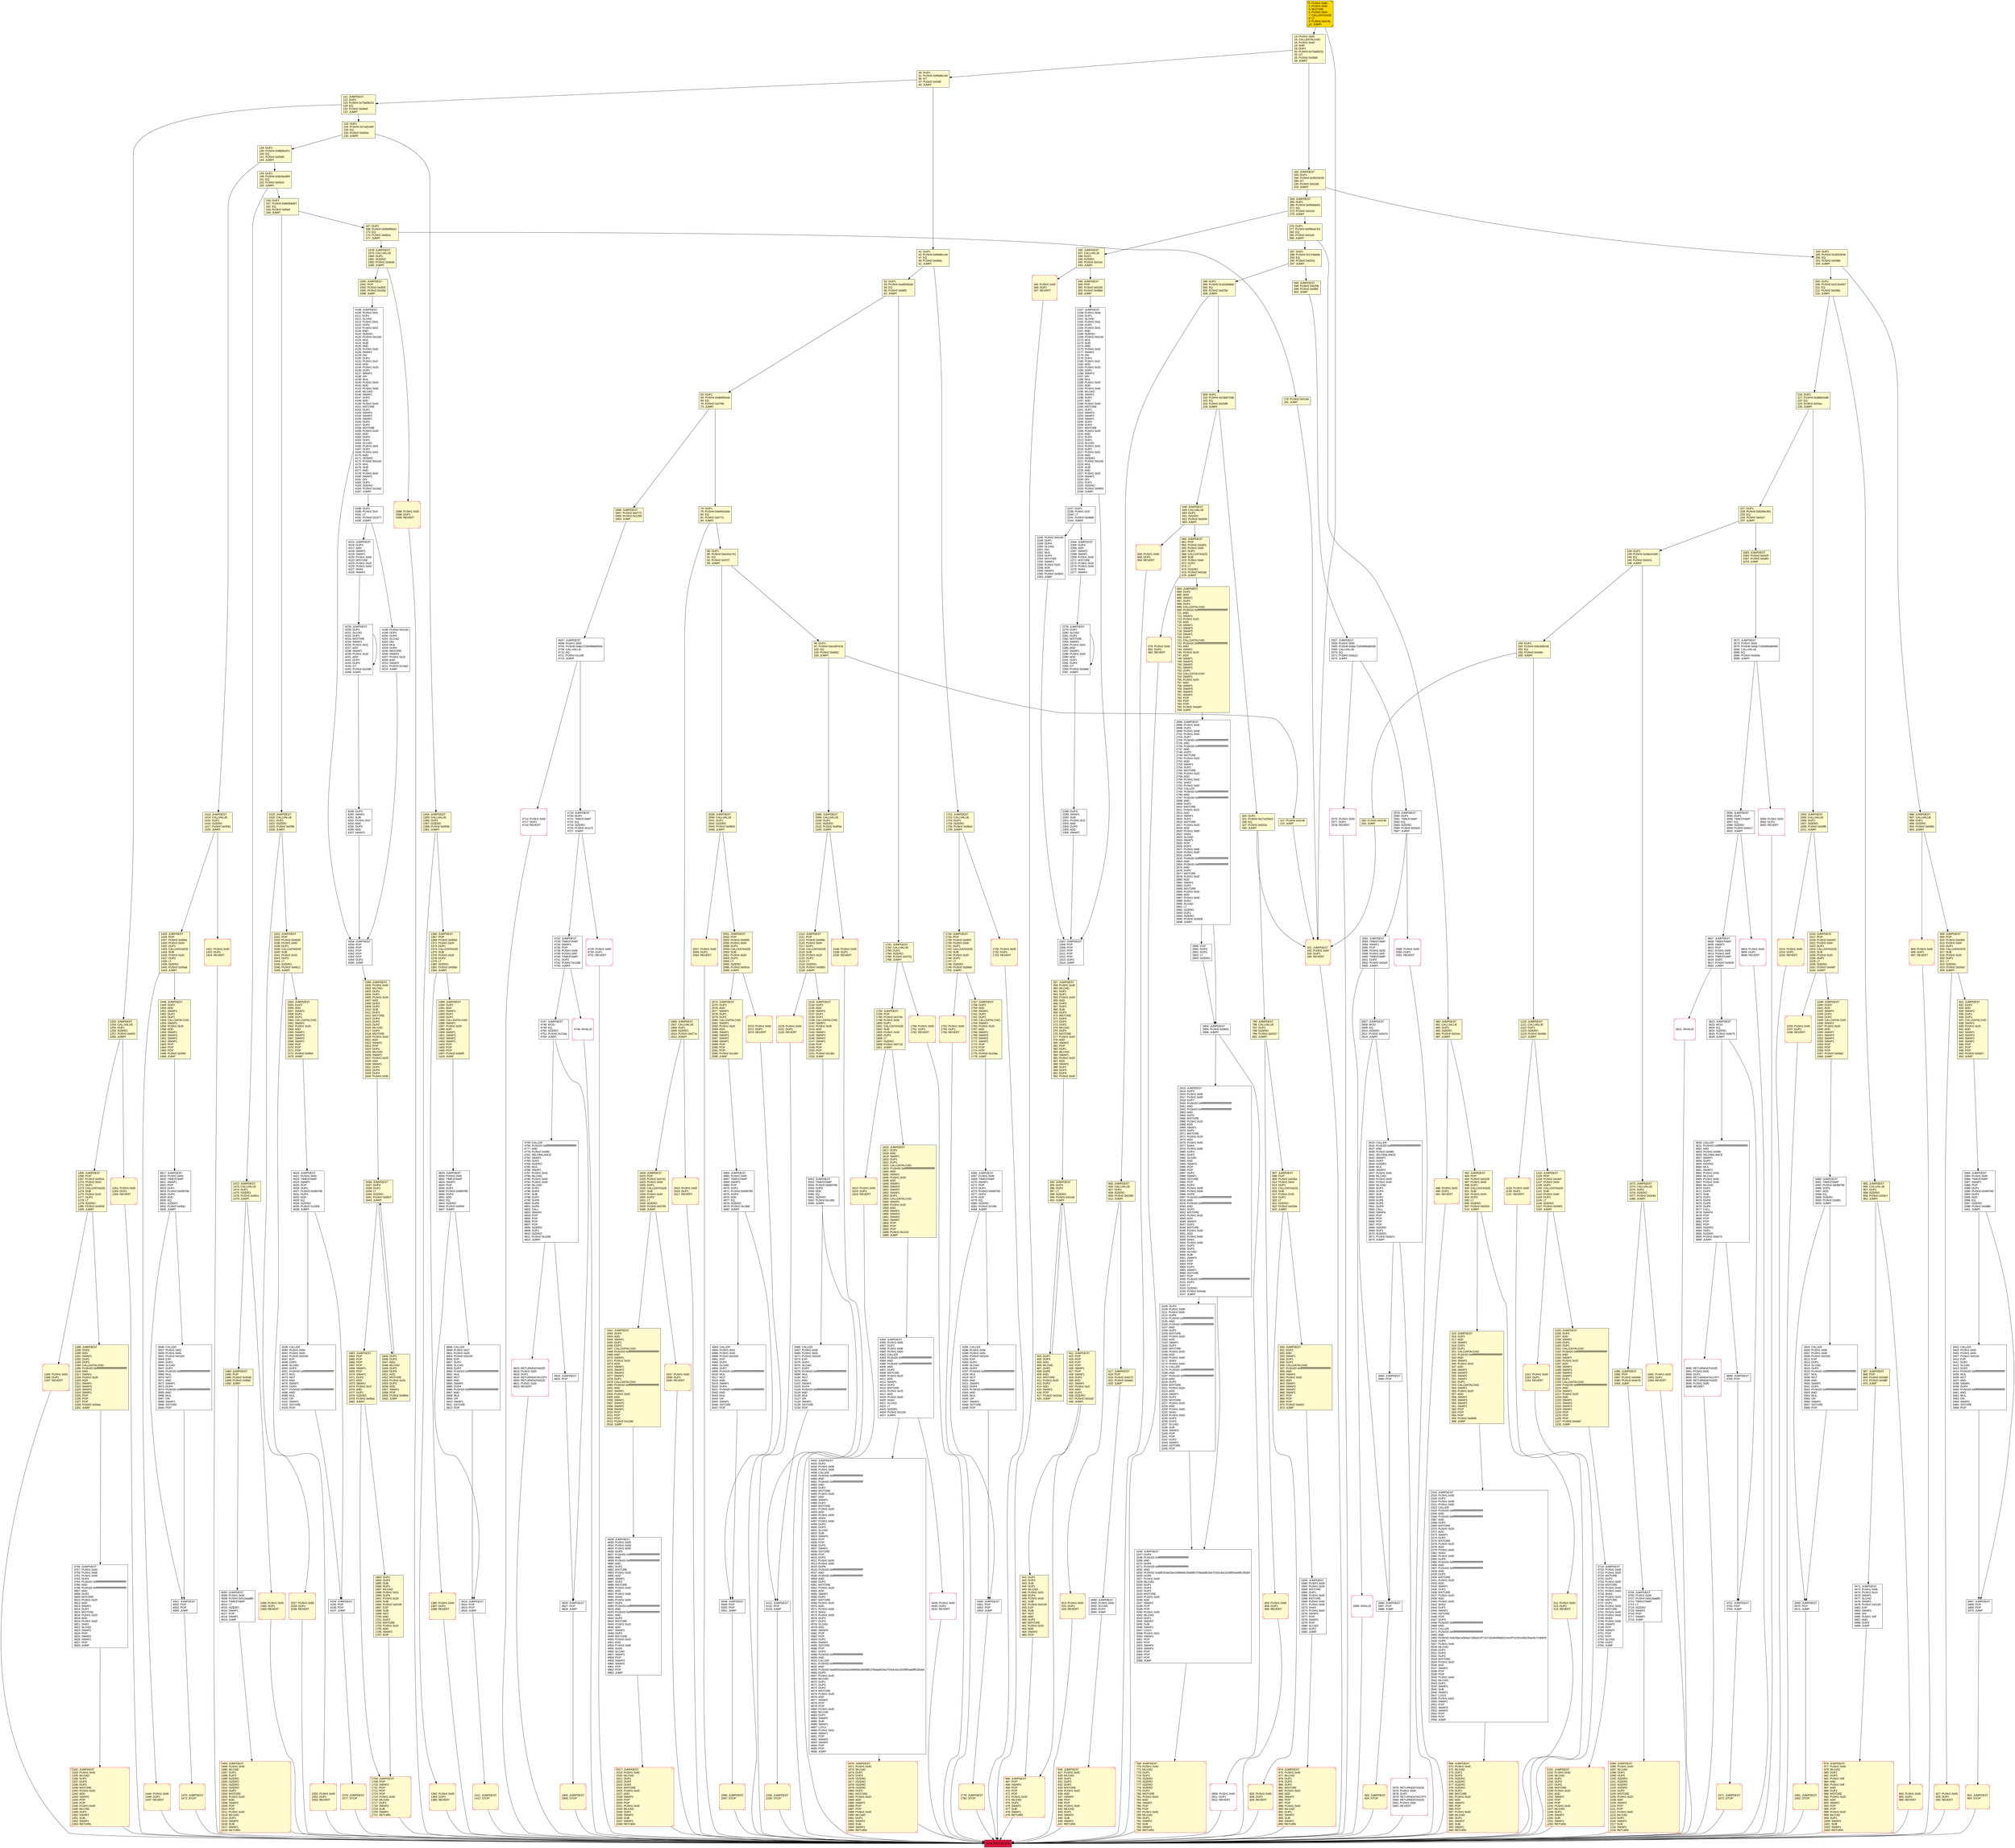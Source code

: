 digraph G {
bgcolor=transparent rankdir=UD;
node [shape=box style=filled color=black fillcolor=white fontname=arial fontcolor=black];
1444 [label="1444: PUSH1 0x00\l1446: DUP1\l1447: REVERT\l" fillcolor=lemonchiffon shape=Msquare color=crimson ];
2110 [label="2110: JUMPDEST\l2111: POP\l2112: PUSH2 0x086b\l2115: PUSH1 0x04\l2117: DUP1\l2118: CALLDATASIZE\l2119: SUB\l2120: PUSH1 0x20\l2122: DUP2\l2123: LT\l2124: ISZERO\l2125: PUSH2 0x0855\l2128: JUMPI\l" fillcolor=lemonchiffon ];
3246 [label="3246: JUMPDEST\l3247: DUP4\l3248: PUSH20 0xffffffffffffffffffffffffffffffffffffffff\l3269: AND\l3270: DUP6\l3271: PUSH20 0xffffffffffffffffffffffffffffffffffffffff\l3292: AND\l3293: PUSH32 0xddf252ad1be2c89b69c2b068fc378daa952ba7f163c4a11628f55a4df523b3ef\l3326: DUP6\l3327: PUSH1 0x40\l3329: MLOAD\l3330: DUP1\l3331: DUP3\l3332: DUP2\l3333: MSTORE\l3334: PUSH1 0x20\l3336: ADD\l3337: SWAP2\l3338: POP\l3339: POP\l3340: PUSH1 0x40\l3342: MLOAD\l3343: DUP1\l3344: SWAP2\l3345: SUB\l3346: SWAP1\l3347: LOG3\l3348: PUSH1 0x01\l3350: SWAP2\l3351: POP\l3352: POP\l3353: SWAP4\l3354: SWAP3\l3355: POP\l3356: POP\l3357: POP\l3358: JUMP\l" ];
4229 [label="4229: JUMPDEST\l4230: DUP2\l4231: SLOAD\l4232: DUP2\l4233: MSTORE\l4234: SWAP1\l4235: PUSH1 0x01\l4237: ADD\l4238: SWAP1\l4239: PUSH1 0x20\l4241: ADD\l4242: DUP1\l4243: DUP4\l4244: GT\l4245: PUSH2 0x1085\l4248: JUMPI\l" ];
1519 [label="1519: JUMPDEST\l1520: CALLVALUE\l1521: DUP1\l1522: ISZERO\l1523: PUSH2 0x05fb\l1526: JUMPI\l" fillcolor=lemonchiffon ];
955 [label="955: JUMPDEST\l956: CALLVALUE\l957: DUP1\l958: ISZERO\l959: PUSH2 0x03c7\l962: JUMPI\l" fillcolor=lemonchiffon ];
5134 [label="5134: EXIT BLOCK\l" fillcolor=crimson ];
4829 [label="4829: JUMPDEST\l4830: PUSH1 0x00\l4832: PUSH1 0x08\l4834: PUSH1 0x00\l4836: DUP5\l4837: PUSH20 0xffffffffffffffffffffffffffffffffffffffff\l4858: AND\l4859: PUSH20 0xffffffffffffffffffffffffffffffffffffffff\l4880: AND\l4881: DUP2\l4882: MSTORE\l4883: PUSH1 0x20\l4885: ADD\l4886: SWAP1\l4887: DUP2\l4888: MSTORE\l4889: PUSH1 0x20\l4891: ADD\l4892: PUSH1 0x00\l4894: SHA3\l4895: PUSH1 0x00\l4897: DUP4\l4898: PUSH20 0xffffffffffffffffffffffffffffffffffffffff\l4919: AND\l4920: PUSH20 0xffffffffffffffffffffffffffffffffffffffff\l4941: AND\l4942: DUP2\l4943: MSTORE\l4944: PUSH1 0x20\l4946: ADD\l4947: SWAP1\l4948: DUP2\l4949: MSTORE\l4950: PUSH1 0x20\l4952: ADD\l4953: PUSH1 0x00\l4955: SHA3\l4956: SLOAD\l4957: SWAP1\l4958: POP\l4959: SWAP3\l4960: SWAP2\l4961: POP\l4962: POP\l4963: JUMP\l" ];
595 [label="595: JUMPDEST\l596: PUSH2 0x025b\l599: PUSH2 0x09fd\l602: JUMP\l" fillcolor=lemonchiffon ];
1781 [label="1781: JUMPDEST\l1782: CALLVALUE\l1783: DUP1\l1784: ISZERO\l1785: PUSH2 0x0701\l1788: JUMPI\l" fillcolor=lemonchiffon ];
1411 [label="1411: JUMPDEST\l1412: STOP\l" fillcolor=lemonchiffon shape=Msquare color=crimson ];
2039 [label="2039: JUMPDEST\l2040: CALLVALUE\l2041: DUP1\l2042: ISZERO\l2043: PUSH2 0x0803\l2046: JUMPI\l" fillcolor=lemonchiffon ];
1073 [label="1073: JUMPDEST\l1074: CALLVALUE\l1075: DUP1\l1076: ISZERO\l1077: PUSH2 0x043d\l1080: JUMPI\l" fillcolor=lemonchiffon ];
904 [label="904: PUSH1 0x00\l906: DUP1\l907: REVERT\l" fillcolor=lemonchiffon shape=Msquare color=crimson ];
3756 [label="3756: JUMPDEST\l3757: PUSH1 0x00\l3759: PUSH1 0x06\l3761: PUSH1 0x00\l3763: DUP4\l3764: PUSH20 0xffffffffffffffffffffffffffffffffffffffff\l3785: AND\l3786: PUSH20 0xffffffffffffffffffffffffffffffffffffffff\l3807: AND\l3808: DUP2\l3809: MSTORE\l3810: PUSH1 0x20\l3812: ADD\l3813: SWAP1\l3814: DUP2\l3815: MSTORE\l3816: PUSH1 0x20\l3818: ADD\l3819: PUSH1 0x00\l3821: SHA3\l3822: SLOAD\l3823: SWAP1\l3824: POP\l3825: SWAP2\l3826: SWAP1\l3827: POP\l3828: JUMP\l" ];
1470 [label="1470: JUMPDEST\l1471: STOP\l" fillcolor=lemonchiffon shape=Msquare color=crimson ];
41 [label="41: DUP1\l42: PUSH4 0x99d8cc4d\l47: EQ\l48: PUSH2 0x06ba\l51: JUMPI\l" fillcolor=lemonchiffon ];
309 [label="309: DUP1\l310: PUSH4 0x23b872dd\l315: EQ\l316: PUSH2 0x0288\l319: JUMPI\l" fillcolor=lemonchiffon ];
1421 [label="1421: PUSH1 0x00\l1423: DUP1\l1424: REVERT\l" fillcolor=lemonchiffon shape=Msquare color=crimson ];
953 [label="953: JUMPDEST\l954: STOP\l" fillcolor=lemonchiffon shape=Msquare color=crimson ];
1645 [label="1645: DUP1\l1646: DUP3\l1647: ADD\l1648: MLOAD\l1649: DUP2\l1650: DUP5\l1651: ADD\l1652: MSTORE\l1653: PUSH1 0x20\l1655: DUP2\l1656: ADD\l1657: SWAP1\l1658: POP\l1659: PUSH2 0x0664\l1662: JUMP\l" fillcolor=lemonchiffon ];
1937 [label="1937: PUSH1 0x00\l1939: DUP1\l1940: REVERT\l" fillcolor=lemonchiffon shape=Msquare color=crimson ];
3829 [label="3829: JUMPDEST\l3830: PUSH1 0x00\l3832: TIMESTAMP\l3833: SWAP1\l3834: POP\l3835: DUP1\l3836: PUSH3 0x069780\l3840: DUP4\l3841: ADD\l3842: EQ\l3843: ISZERO\l3844: PUSH2 0x0f49\l3847: JUMPI\l" ];
2074 [label="2074: JUMPDEST\l2075: DUP2\l2076: ADD\l2077: SWAP1\l2078: DUP1\l2079: DUP1\l2080: CALLDATALOAD\l2081: SWAP1\l2082: PUSH1 0x20\l2084: ADD\l2085: SWAP1\l2086: SWAP3\l2087: SWAP2\l2088: SWAP1\l2089: POP\l2090: POP\l2091: POP\l2092: PUSH2 0x1364\l2095: JUMP\l" fillcolor=lemonchiffon ];
4746 [label="4746: INVALID\l" shape=Msquare color=crimson ];
1448 [label="1448: JUMPDEST\l1449: DUP2\l1450: ADD\l1451: SWAP1\l1452: DUP1\l1453: DUP1\l1454: CALLDATALOAD\l1455: SWAP1\l1456: PUSH1 0x20\l1458: ADD\l1459: SWAP1\l1460: SWAP3\l1461: SWAP2\l1462: SWAP1\l1463: POP\l1464: POP\l1465: POP\l1466: PUSH2 0x0f4d\l1469: JUMP\l" fillcolor=lemonchiffon ];
1155 [label="1155: JUMPDEST\l1156: DUP2\l1157: ADD\l1158: SWAP1\l1159: DUP1\l1160: DUP1\l1161: CALLDATALOAD\l1162: PUSH20 0xffffffffffffffffffffffffffffffffffffffff\l1183: AND\l1184: SWAP1\l1185: PUSH1 0x20\l1187: ADD\l1188: SWAP1\l1189: SWAP3\l1190: SWAP2\l1191: SWAP1\l1192: DUP1\l1193: CALLDATALOAD\l1194: PUSH20 0xffffffffffffffffffffffffffffffffffffffff\l1215: AND\l1216: SWAP1\l1217: PUSH1 0x20\l1219: ADD\l1220: SWAP1\l1221: SWAP3\l1222: SWAP2\l1223: SWAP1\l1224: POP\l1225: POP\l1226: POP\l1227: PUSH2 0x0e87\l1230: JUMP\l" fillcolor=lemonchiffon ];
769 [label="769: JUMPDEST\l770: PUSH1 0x40\l772: MLOAD\l773: DUP1\l774: DUP3\l775: ISZERO\l776: ISZERO\l777: ISZERO\l778: ISZERO\l779: DUP2\l780: MSTORE\l781: PUSH1 0x20\l783: ADD\l784: SWAP2\l785: POP\l786: POP\l787: PUSH1 0x40\l789: MLOAD\l790: DUP1\l791: SWAP2\l792: SUB\l793: SWAP1\l794: RETURN\l" fillcolor=lemonchiffon shape=Msquare color=crimson ];
927 [label="927: PUSH1 0x00\l929: DUP1\l930: REVERT\l" fillcolor=lemonchiffon shape=Msquare color=crimson ];
4697 [label="4697: JUMPDEST\l4698: PUSH1 0x00\l4700: PUSH8 0x8ac7230489e80000\l4709: CALLVALUE\l4710: EQ\l4711: PUSH2 0x126f\l4714: JUMPI\l" ];
3699 [label="3699: JUMPDEST\l3700: POP\l" ];
4104 [label="4104: JUMPDEST\l4105: POP\l4106: POP\l4107: JUMP\l" ];
931 [label="931: JUMPDEST\l932: DUP2\l933: ADD\l934: SWAP1\l935: DUP1\l936: DUP1\l937: CALLDATALOAD\l938: SWAP1\l939: PUSH1 0x20\l941: ADD\l942: SWAP1\l943: SWAP3\l944: SWAP2\l945: SWAP1\l946: POP\l947: POP\l948: POP\l949: PUSH2 0x0d37\l952: JUMP\l" fillcolor=lemonchiffon ];
488 [label="488: PUSH1 0x00\l490: DUP1\l491: REVERT\l" fillcolor=lemonchiffon shape=Msquare color=crimson ];
3490 [label="3490: JUMPDEST\l3491: TIMESTAMP\l3492: PUSH3 0x069780\l3496: DUP3\l3497: ADD\l3498: EQ\l3499: ISZERO\l3500: PUSH2 0x0df1\l3503: JUMPI\l" ];
466 [label="466: JUMPDEST\l467: POP\l468: SWAP3\l469: POP\l470: POP\l471: POP\l472: PUSH1 0x40\l474: MLOAD\l475: DUP1\l476: SWAP2\l477: SUB\l478: SWAP1\l479: RETURN\l" fillcolor=lemonchiffon shape=Msquare color=crimson ];
5066 [label="5066: CALLER\l5067: PUSH1 0x09\l5069: PUSH1 0x00\l5071: PUSH2 0x0100\l5074: EXP\l5075: DUP2\l5076: SLOAD\l5077: DUP2\l5078: PUSH20 0xffffffffffffffffffffffffffffffffffffffff\l5099: MUL\l5100: NOT\l5101: AND\l5102: SWAP1\l5103: DUP4\l5104: PUSH20 0xffffffffffffffffffffffffffffffffffffffff\l5125: AND\l5126: MUL\l5127: OR\l5128: SWAP1\l5129: SSTORE\l5130: POP\l" ];
2684 [label="2684: JUMPDEST\l2685: POP\l" ];
3607 [label="3607: JUMPDEST\l3608: TIMESTAMP\l3609: SWAP1\l3610: POP\l3611: PUSH1 0x00\l3613: PUSH1 0x0f\l3615: TIMESTAMP\l3616: DUP2\l3617: PUSH2 0x0e26\l3620: JUMPI\l" ];
2017 [label="2017: JUMPDEST\l2018: PUSH1 0x40\l2020: MLOAD\l2021: DUP1\l2022: DUP3\l2023: DUP2\l2024: MSTORE\l2025: PUSH1 0x20\l2027: ADD\l2028: SWAP2\l2029: POP\l2030: POP\l2031: PUSH1 0x40\l2033: MLOAD\l2034: DUP1\l2035: SWAP2\l2036: SUB\l2037: SWAP1\l2038: RETURN\l" fillcolor=lemonchiffon shape=Msquare color=crimson ];
145 [label="145: DUP1\l146: PUSH4 0x8c5ac894\l151: EQ\l152: PUSH2 0x05c0\l155: JUMPI\l" fillcolor=lemonchiffon ];
111 [label="111: JUMPDEST\l112: DUP1\l113: PUSH4 0x70a08231\l118: EQ\l119: PUSH2 0x04e5\l122: JUMPI\l" fillcolor=lemonchiffon ];
1012 [label="1012: PUSH1 0x00\l1014: DUP1\l1015: REVERT\l" fillcolor=lemonchiffon shape=Msquare color=crimson ];
4266 [label="4266: JUMPDEST\l4267: PUSH1 0x00\l4269: TIMESTAMP\l4270: SWAP1\l4271: POP\l4272: DUP1\l4273: PUSH3 0x069780\l4277: DUP4\l4278: ADD\l4279: EQ\l4280: ISZERO\l4281: PUSH2 0x10fe\l4284: JUMPI\l" ];
1527 [label="1527: PUSH1 0x00\l1529: DUP1\l1530: REVERT\l" fillcolor=lemonchiffon shape=Msquare color=crimson ];
617 [label="617: JUMPDEST\l618: POP\l619: PUSH2 0x0272\l622: PUSH2 0x0a81\l625: JUMP\l" fillcolor=lemonchiffon ];
4719 [label="4719: JUMPDEST\l4720: DUP1\l4721: TIMESTAMP\l4722: EQ\l4723: ISZERO\l4724: PUSH2 0x127c\l4727: JUMPI\l" ];
4020 [label="4020: JUMPDEST\l4021: PUSH1 0x00\l4023: TIMESTAMP\l4024: SWAP1\l4025: POP\l4026: DUP1\l4027: PUSH3 0x069780\l4031: DUP4\l4032: ADD\l4033: EQ\l4034: ISZERO\l4035: PUSH2 0x1008\l4038: JUMPI\l" ];
511 [label="511: PUSH1 0x00\l513: DUP1\l514: REVERT\l" fillcolor=lemonchiffon shape=Msquare color=crimson ];
2047 [label="2047: PUSH1 0x00\l2049: DUP1\l2050: REVERT\l" fillcolor=lemonchiffon shape=Msquare color=crimson ];
963 [label="963: PUSH1 0x00\l965: DUP1\l966: REVERT\l" fillcolor=lemonchiffon shape=Msquare color=crimson ];
976 [label="976: JUMPDEST\l977: PUSH1 0x40\l979: MLOAD\l980: DUP1\l981: DUP3\l982: PUSH1 0xff\l984: AND\l985: PUSH1 0xff\l987: AND\l988: DUP2\l989: MSTORE\l990: PUSH1 0x20\l992: ADD\l993: SWAP2\l994: POP\l995: POP\l996: PUSH1 0x40\l998: MLOAD\l999: DUP1\l1000: SWAP2\l1001: SUB\l1002: SWAP1\l1003: RETURN\l" fillcolor=lemonchiffon shape=Msquare color=crimson ];
2675 [label="2675: RETURNDATASIZE\l2676: PUSH1 0x00\l2678: DUP1\l2679: RETURNDATACOPY\l2680: RETURNDATASIZE\l2681: PUSH1 0x00\l2683: REVERT\l" shape=Msquare color=crimson ];
1480 [label="1480: PUSH1 0x00\l1482: DUP1\l1483: REVERT\l" fillcolor=lemonchiffon shape=Msquare color=crimson ];
4039 [label="4039: CALLER\l4040: PUSH1 0x0d\l4042: PUSH1 0x00\l4044: PUSH2 0x0100\l4047: EXP\l4048: DUP2\l4049: SLOAD\l4050: DUP2\l4051: PUSH20 0xffffffffffffffffffffffffffffffffffffffff\l4072: MUL\l4073: NOT\l4074: AND\l4075: SWAP1\l4076: DUP4\l4077: PUSH20 0xffffffffffffffffffffffffffffffffffffffff\l4098: AND\l4099: MUL\l4100: OR\l4101: SWAP1\l4102: SSTORE\l4103: POP\l" ];
1793 [label="1793: JUMPDEST\l1794: POP\l1795: PUSH2 0x074e\l1798: PUSH1 0x04\l1800: DUP1\l1801: CALLDATASIZE\l1802: SUB\l1803: PUSH1 0x40\l1805: DUP2\l1806: LT\l1807: ISZERO\l1808: PUSH2 0x0718\l1811: JUMPI\l" fillcolor=lemonchiffon ];
3690 [label="3690: RETURNDATASIZE\l3691: PUSH1 0x00\l3693: DUP1\l3694: RETURNDATACOPY\l3695: RETURNDATASIZE\l3696: PUSH1 0x00\l3698: REVERT\l" shape=Msquare color=crimson ];
1870 [label="1870: JUMPDEST\l1871: PUSH1 0x40\l1873: MLOAD\l1874: DUP1\l1875: DUP3\l1876: ISZERO\l1877: ISZERO\l1878: ISZERO\l1879: ISZERO\l1880: DUP2\l1881: MSTORE\l1882: PUSH1 0x20\l1884: ADD\l1885: SWAP2\l1886: POP\l1887: POP\l1888: PUSH1 0x40\l1890: MLOAD\l1891: DUP1\l1892: SWAP2\l1893: SUB\l1894: SWAP1\l1895: RETURN\l" fillcolor=lemonchiffon shape=Msquare color=crimson ];
2592 [label="2592: JUMPDEST\l2593: TIMESTAMP\l2594: SWAP1\l2595: POP\l2596: PUSH1 0x00\l2598: PUSH1 0x0f\l2600: TIMESTAMP\l2601: DUP2\l2602: PUSH2 0x0a2f\l2605: JUMPI\l" ];
320 [label="320: DUP1\l321: PUSH4 0x27e235e3\l326: EQ\l327: PUSH2 0x031b\l330: JUMPI\l" fillcolor=lemonchiffon ];
3917 [label="3917: JUMPDEST\l3918: PUSH1 0x00\l3920: TIMESTAMP\l3921: SWAP1\l3922: POP\l3923: DUP1\l3924: PUSH3 0x069780\l3928: DUP4\l3929: ADD\l3930: EQ\l3931: ISZERO\l3932: PUSH2 0x0fa1\l3935: JUMPI\l" ];
3383 [label="3383: JUMPDEST\l3384: PUSH1 0x00\l3386: TIMESTAMP\l3387: SWAP1\l3388: POP\l3389: DUP1\l3390: PUSH3 0x069780\l3394: DUP4\l3395: ADD\l3396: EQ\l3397: ISZERO\l3398: PUSH2 0x0d8b\l3401: JUMPI\l" ];
4108 [label="4108: JUMPDEST\l4109: PUSH1 0x0c\l4111: DUP1\l4112: SLOAD\l4113: PUSH1 0x01\l4115: DUP2\l4116: PUSH1 0x01\l4118: AND\l4119: ISZERO\l4120: PUSH2 0x0100\l4123: MUL\l4124: SUB\l4125: AND\l4126: PUSH1 0x02\l4128: SWAP1\l4129: DIV\l4130: DUP1\l4131: PUSH1 0x1f\l4133: ADD\l4134: PUSH1 0x20\l4136: DUP1\l4137: SWAP2\l4138: DIV\l4139: MUL\l4140: PUSH1 0x20\l4142: ADD\l4143: PUSH1 0x40\l4145: MLOAD\l4146: SWAP1\l4147: DUP2\l4148: ADD\l4149: PUSH1 0x40\l4151: MSTORE\l4152: DUP1\l4153: SWAP3\l4154: SWAP2\l4155: SWAP1\l4156: DUP2\l4157: DUP2\l4158: MSTORE\l4159: PUSH1 0x20\l4161: ADD\l4162: DUP3\l4163: DUP1\l4164: SLOAD\l4165: PUSH1 0x01\l4167: DUP2\l4168: PUSH1 0x01\l4170: AND\l4171: ISZERO\l4172: PUSH2 0x0100\l4175: MUL\l4176: SUB\l4177: AND\l4178: PUSH1 0x02\l4180: SWAP1\l4181: DIV\l4182: DUP1\l4183: ISZERO\l4184: PUSH2 0x10a2\l4187: JUMPI\l" ];
1896 [label="1896: JUMPDEST\l1897: PUSH2 0x0770\l1900: PUSH2 0x1259\l1903: JUMP\l" fillcolor=lemonchiffon ];
803 [label="803: PUSH1 0x00\l805: DUP1\l806: REVERT\l" fillcolor=lemonchiffon shape=Msquare color=crimson ];
1578 [label="1578: JUMPDEST\l1579: CALLVALUE\l1580: DUP1\l1581: ISZERO\l1582: PUSH2 0x0636\l1585: JUMPI\l" fillcolor=lemonchiffon ];
1332 [label="1332: JUMPDEST\l1333: PUSH1 0x40\l1335: MLOAD\l1336: DUP1\l1337: DUP3\l1338: DUP2\l1339: MSTORE\l1340: PUSH1 0x20\l1342: ADD\l1343: SWAP2\l1344: POP\l1345: POP\l1346: PUSH1 0x40\l1348: MLOAD\l1349: DUP1\l1350: SWAP2\l1351: SUB\l1352: SWAP1\l1353: RETURN\l" fillcolor=lemonchiffon shape=Msquare color=crimson ];
1636 [label="1636: JUMPDEST\l1637: DUP4\l1638: DUP2\l1639: LT\l1640: ISZERO\l1641: PUSH2 0x067f\l1644: JUMPI\l" fillcolor=lemonchiffon ];
492 [label="492: JUMPDEST\l493: POP\l494: PUSH2 0x0239\l497: PUSH1 0x04\l499: DUP1\l500: CALLDATASIZE\l501: SUB\l502: PUSH1 0x40\l504: DUP2\l505: LT\l506: ISZERO\l507: PUSH2 0x0203\l510: JUMPI\l" fillcolor=lemonchiffon ];
260 [label="260: PUSH2 0x014b\l263: JUMP\l" fillcolor=lemonchiffon ];
3402 [label="3402: CALLER\l3403: PUSH1 0x05\l3405: PUSH1 0x00\l3407: PUSH2 0x0100\l3410: EXP\l3411: DUP2\l3412: SLOAD\l3413: DUP2\l3414: PUSH20 0xffffffffffffffffffffffffffffffffffffffff\l3435: MUL\l3436: NOT\l3437: AND\l3438: SWAP1\l3439: DUP4\l3440: PUSH20 0xffffffffffffffffffffffffffffffffffffffff\l3461: AND\l3462: MUL\l3463: OR\l3464: SWAP1\l3465: SSTORE\l3466: POP\l" ];
1722 [label="1722: JUMPDEST\l1723: CALLVALUE\l1724: DUP1\l1725: ISZERO\l1726: PUSH2 0x06c6\l1729: JUMPI\l" fillcolor=lemonchiffon ];
1599 [label="1599: JUMPDEST\l1600: PUSH1 0x40\l1602: MLOAD\l1603: DUP1\l1604: DUP1\l1605: PUSH1 0x20\l1607: ADD\l1608: DUP3\l1609: DUP2\l1610: SUB\l1611: DUP3\l1612: MSTORE\l1613: DUP4\l1614: DUP2\l1615: DUP2\l1616: MLOAD\l1617: DUP2\l1618: MSTORE\l1619: PUSH1 0x20\l1621: ADD\l1622: SWAP2\l1623: POP\l1624: DUP1\l1625: MLOAD\l1626: SWAP1\l1627: PUSH1 0x20\l1629: ADD\l1630: SWAP1\l1631: DUP1\l1632: DUP4\l1633: DUP4\l1634: PUSH1 0x00\l" fillcolor=lemonchiffon ];
2606 [label="2606: INVALID\l" shape=Msquare color=crimson ];
4258 [label="4258: JUMPDEST\l4259: POP\l4260: POP\l4261: POP\l4262: POP\l4263: POP\l4264: DUP2\l4265: JUMP\l" ];
3621 [label="3621: INVALID\l" shape=Msquare color=crimson ];
826 [label="826: PUSH1 0x00\l828: DUP1\l829: REVERT\l" fillcolor=lemonchiffon shape=Msquare color=crimson ];
287 [label="287: DUP1\l288: PUSH4 0x17c6abfa\l293: EQ\l294: PUSH2 0x0253\l297: JUMPI\l" fillcolor=lemonchiffon ];
4249 [label="4249: DUP3\l4250: SWAP1\l4251: SUB\l4252: PUSH1 0x1f\l4254: AND\l4255: DUP3\l4256: ADD\l4257: SWAP2\l" ];
1284 [label="1284: PUSH1 0x00\l1286: DUP1\l1287: REVERT\l" fillcolor=lemonchiffon shape=Msquare color=crimson ];
1663 [label="1663: JUMPDEST\l1664: POP\l1665: POP\l1666: POP\l1667: POP\l1668: SWAP1\l1669: POP\l1670: SWAP1\l1671: DUP2\l1672: ADD\l1673: SWAP1\l1674: PUSH1 0x1f\l1676: AND\l1677: DUP1\l1678: ISZERO\l1679: PUSH2 0x06ac\l1682: JUMPI\l" fillcolor=lemonchiffon ];
96 [label="96: DUP1\l97: PUSH4 0xecd97e16\l102: EQ\l103: PUSH2 0x0832\l106: JUMPI\l" fillcolor=lemonchiffon ];
4196 [label="4196: PUSH2 0x0100\l4199: DUP1\l4200: DUP4\l4201: SLOAD\l4202: DIV\l4203: MUL\l4204: DUP4\l4205: MSTORE\l4206: SWAP2\l4207: PUSH1 0x20\l4209: ADD\l4210: SWAP2\l4211: PUSH2 0x10a2\l4214: JUMP\l" ];
441 [label="441: DUP1\l442: DUP3\l443: SUB\l444: DUP1\l445: MLOAD\l446: PUSH1 0x01\l448: DUP4\l449: PUSH1 0x20\l451: SUB\l452: PUSH2 0x0100\l455: EXP\l456: SUB\l457: NOT\l458: AND\l459: DUP2\l460: MSTORE\l461: PUSH1 0x20\l463: ADD\l464: SWAP2\l465: POP\l" fillcolor=lemonchiffon ];
1554 [label="1554: JUMPDEST\l1555: DUP2\l1556: ADD\l1557: SWAP1\l1558: DUP1\l1559: DUP1\l1560: CALLDATALOAD\l1561: SWAP1\l1562: PUSH1 0x20\l1564: ADD\l1565: SWAP1\l1566: SWAP3\l1567: SWAP2\l1568: SWAP1\l1569: POP\l1570: POP\l1571: POP\l1572: PUSH2 0x0fb4\l1575: JUMP\l" fillcolor=lemonchiffon ];
1812 [label="1812: PUSH1 0x00\l1814: DUP1\l1815: REVERT\l" fillcolor=lemonchiffon shape=Msquare color=crimson ];
4350 [label="4350: JUMPDEST\l4351: POP\l4352: POP\l4353: JUMP\l" ];
2051 [label="2051: JUMPDEST\l2052: POP\l2053: PUSH2 0x0830\l2056: PUSH1 0x04\l2058: DUP1\l2059: CALLDATASIZE\l2060: SUB\l2061: PUSH1 0x20\l2063: DUP2\l2064: LT\l2065: ISZERO\l2066: PUSH2 0x081a\l2069: JUMPI\l" fillcolor=lemonchiffon ];
30 [label="30: DUP1\l31: PUSH4 0x99d8cc4d\l36: GT\l37: PUSH2 0x006f\l40: JUMPI\l" fillcolor=lemonchiffon ];
2298 [label="2298: DUP3\l2299: SWAP1\l2300: SUB\l2301: PUSH1 0x1f\l2303: AND\l2304: DUP3\l2305: ADD\l2306: SWAP2\l" ];
2237 [label="2237: DUP1\l2238: PUSH1 0x1f\l2240: LT\l2241: PUSH2 0x08d8\l2244: JUMPI\l" ];
2579 [label="2579: JUMPDEST\l2580: DUP1\l2581: TIMESTAMP\l2582: EQ\l2583: ISZERO\l2584: PUSH2 0x0a20\l2587: JUMPI\l" ];
2245 [label="2245: PUSH2 0x0100\l2248: DUP1\l2249: DUP4\l2250: SLOAD\l2251: DIV\l2252: MUL\l2253: DUP4\l2254: MSTORE\l2255: SWAP2\l2256: PUSH1 0x20\l2258: ADD\l2259: SWAP2\l2260: PUSH2 0x0903\l2263: JUMP\l" ];
1085 [label="1085: JUMPDEST\l1086: POP\l1087: PUSH2 0x0446\l1090: PUSH2 0x0e78\l1093: JUMP\l" fillcolor=lemonchiffon ];
1385 [label="1385: PUSH1 0x00\l1387: DUP1\l1388: REVERT\l" fillcolor=lemonchiffon shape=Msquare color=crimson ];
896 [label="896: JUMPDEST\l897: CALLVALUE\l898: DUP1\l899: ISZERO\l900: PUSH2 0x038c\l903: JUMPI\l" fillcolor=lemonchiffon ];
167 [label="167: DUP1\l168: PUSH4 0x95d89b41\l173: EQ\l174: PUSH2 0x062a\l177: JUMPI\l" fillcolor=lemonchiffon ];
967 [label="967: JUMPDEST\l968: POP\l969: PUSH2 0x03d0\l972: PUSH2 0x0d8f\l975: JUMP\l" fillcolor=lemonchiffon ];
4815 [label="4815: RETURNDATASIZE\l4816: PUSH1 0x00\l4818: DUP1\l4819: RETURNDATACOPY\l4820: RETURNDATASIZE\l4821: PUSH1 0x00\l4823: REVERT\l" shape=Msquare color=crimson ];
227 [label="227: DUP1\l228: PUSH4 0x529ec451\l233: EQ\l234: PUSH2 0x0427\l237: JUMPI\l" fillcolor=lemonchiffon ];
3569 [label="3569: JUMPDEST\l3570: POP\l3571: JUMP\l" ];
3622 [label="3622: JUMPDEST\l3623: MOD\l3624: EQ\l3625: ISZERO\l3626: PUSH2 0x0e75\l3629: JUMPI\l" ];
874 [label="874: JUMPDEST\l875: PUSH1 0x40\l877: MLOAD\l878: DUP1\l879: DUP3\l880: DUP2\l881: MSTORE\l882: PUSH1 0x20\l884: ADD\l885: SWAP2\l886: POP\l887: POP\l888: PUSH1 0x40\l890: MLOAD\l891: DUP1\l892: SWAP2\l893: SUB\l894: SWAP1\l895: RETURN\l" fillcolor=lemonchiffon shape=Msquare color=crimson ];
1914 [label="1914: PUSH1 0x00\l1916: DUP1\l1917: REVERT\l" fillcolor=lemonchiffon shape=Msquare color=crimson ];
2607 [label="2607: JUMPDEST\l2608: MOD\l2609: EQ\l2610: ISZERO\l2611: PUSH2 0x0a7e\l2614: JUMPI\l" ];
795 [label="795: JUMPDEST\l796: CALLVALUE\l797: DUP1\l798: ISZERO\l799: PUSH2 0x0327\l802: JUMPI\l" fillcolor=lemonchiffon ];
1132 [label="1132: JUMPDEST\l1133: POP\l1134: PUSH2 0x04cf\l1137: PUSH1 0x04\l1139: DUP1\l1140: CALLDATASIZE\l1141: SUB\l1142: PUSH1 0x40\l1144: DUP2\l1145: LT\l1146: ISZERO\l1147: PUSH2 0x0483\l1150: JUMPI\l" fillcolor=lemonchiffon ];
1904 [label="1904: JUMPDEST\l1905: STOP\l" fillcolor=lemonchiffon shape=Msquare color=crimson ];
4755 [label="4755: CALLER\l4756: PUSH20 0xffffffffffffffffffffffffffffffffffffffff\l4777: AND\l4778: PUSH2 0x08fc\l4781: SELFBALANCE\l4782: SWAP1\l4783: DUP2\l4784: ISZERO\l4785: MUL\l4786: SWAP1\l4787: PUSH1 0x40\l4789: MLOAD\l4790: PUSH1 0x00\l4792: PUSH1 0x40\l4794: MLOAD\l4795: DUP1\l4796: DUP4\l4797: SUB\l4798: DUP2\l4799: DUP6\l4800: DUP9\l4801: DUP9\l4802: CALL\l4803: SWAP4\l4804: POP\l4805: POP\l4806: POP\l4807: POP\l4808: ISZERO\l4809: DUP1\l4810: ISZERO\l4811: PUSH2 0x12d8\l4814: JUMPI\l" ];
1493 [label="1493: JUMPDEST\l1494: PUSH1 0x40\l1496: MLOAD\l1497: DUP1\l1498: DUP3\l1499: ISZERO\l1500: ISZERO\l1501: ISZERO\l1502: ISZERO\l1503: DUP2\l1504: MSTORE\l1505: PUSH1 0x20\l1507: ADD\l1508: SWAP2\l1509: POP\l1510: POP\l1511: PUSH1 0x40\l1513: MLOAD\l1514: DUP1\l1515: SWAP2\l1516: SUB\l1517: SWAP1\l1518: RETURN\l" fillcolor=lemonchiffon shape=Msquare color=crimson ];
4824 [label="4824: JUMPDEST\l4825: POP\l" ];
4428 [label="4428: PUSH1 0x00\l4430: DUP1\l4431: REVERT\l" shape=Msquare color=crimson ];
2098 [label="2098: JUMPDEST\l2099: CALLVALUE\l2100: DUP1\l2101: ISZERO\l2102: PUSH2 0x083e\l2105: JUMPI\l" fillcolor=lemonchiffon ];
3704 [label="3704: JUMPDEST\l3705: PUSH1 0x00\l3707: PUSH4 0x5c2aad80\l3712: TIMESTAMP\l3713: LT\l3714: ISZERO\l3715: SWAP1\l3716: POP\l3717: SWAP1\l3718: JUMP\l" ];
3594 [label="3594: JUMPDEST\l3595: DUP1\l3596: TIMESTAMP\l3597: EQ\l3598: ISZERO\l3599: PUSH2 0x0e17\l3602: JUMPI\l" ];
1362 [label="1362: PUSH1 0x00\l1364: DUP1\l1365: REVERT\l" fillcolor=lemonchiffon shape=Msquare color=crimson ];
344 [label="344: PUSH1 0x00\l346: DUP1\l347: REVERT\l" fillcolor=lemonchiffon shape=Msquare color=crimson ];
348 [label="348: JUMPDEST\l349: POP\l350: PUSH2 0x0165\l353: PUSH2 0x086d\l356: JUMP\l" fillcolor=lemonchiffon ];
2909 [label="2909: PUSH1 0x00\l2911: DUP1\l2912: REVERT\l" shape=Msquare color=crimson ];
403 [label="403: DUP1\l404: DUP3\l405: ADD\l406: MLOAD\l407: DUP2\l408: DUP5\l409: ADD\l410: MSTORE\l411: PUSH1 0x20\l413: DUP2\l414: ADD\l415: SWAP1\l416: POP\l417: PUSH2 0x018a\l420: JUMP\l" fillcolor=lemonchiffon ];
3913 [label="3913: JUMPDEST\l3914: POP\l3915: POP\l3916: JUMP\l" ];
1816 [label="1816: JUMPDEST\l1817: DUP2\l1818: ADD\l1819: SWAP1\l1820: DUP1\l1821: DUP1\l1822: CALLDATALOAD\l1823: PUSH20 0xffffffffffffffffffffffffffffffffffffffff\l1844: AND\l1845: SWAP1\l1846: PUSH1 0x20\l1848: ADD\l1849: SWAP1\l1850: SWAP3\l1851: SWAP2\l1852: SWAP1\l1853: DUP1\l1854: CALLDATALOAD\l1855: SWAP1\l1856: PUSH1 0x20\l1858: ADD\l1859: SWAP1\l1860: SWAP3\l1861: SWAP2\l1862: SWAP1\l1863: POP\l1864: POP\l1865: POP\l1866: PUSH2 0x1102\l1869: JUMP\l" fillcolor=lemonchiffon ];
1941 [label="1941: JUMPDEST\l1942: DUP2\l1943: ADD\l1944: SWAP1\l1945: DUP1\l1946: DUP1\l1947: CALLDATALOAD\l1948: PUSH20 0xffffffffffffffffffffffffffffffffffffffff\l1969: AND\l1970: SWAP1\l1971: PUSH1 0x20\l1973: ADD\l1974: SWAP1\l1975: SWAP3\l1976: SWAP2\l1977: SWAP1\l1978: DUP1\l1979: CALLDATALOAD\l1980: PUSH20 0xffffffffffffffffffffffffffffffffffffffff\l2001: AND\l2002: SWAP1\l2003: PUSH1 0x20\l2005: ADD\l2006: SWAP1\l2007: SWAP3\l2008: SWAP2\l2009: SWAP1\l2010: POP\l2011: POP\l2012: POP\l2013: PUSH2 0x12dd\l2016: JUMP\l" fillcolor=lemonchiffon ];
13 [label="13: PUSH1 0x00\l15: CALLDATALOAD\l16: PUSH1 0xe0\l18: SHR\l19: DUP1\l20: PUSH4 0x70a08231\l25: GT\l26: PUSH2 0x00b6\l29: JUMPI\l" fillcolor=lemonchiffon ];
569 [label="569: JUMPDEST\l570: PUSH1 0x40\l572: MLOAD\l573: DUP1\l574: DUP3\l575: ISZERO\l576: ISZERO\l577: ISZERO\l578: ISZERO\l579: DUP2\l580: MSTORE\l581: PUSH1 0x20\l583: ADD\l584: SWAP2\l585: POP\l586: POP\l587: PUSH1 0x40\l589: MLOAD\l590: DUP1\l591: SWAP2\l592: SUB\l593: SWAP1\l594: RETURN\l" fillcolor=lemonchiffon shape=Msquare color=crimson ];
683 [label="683: JUMPDEST\l684: DUP2\l685: ADD\l686: SWAP1\l687: DUP1\l688: DUP1\l689: CALLDATALOAD\l690: PUSH20 0xffffffffffffffffffffffffffffffffffffffff\l711: AND\l712: SWAP1\l713: PUSH1 0x20\l715: ADD\l716: SWAP1\l717: SWAP3\l718: SWAP2\l719: SWAP1\l720: DUP1\l721: CALLDATALOAD\l722: PUSH20 0xffffffffffffffffffffffffffffffffffffffff\l743: AND\l744: SWAP1\l745: PUSH1 0x20\l747: ADD\l748: SWAP1\l749: SWAP3\l750: SWAP2\l751: SWAP1\l752: DUP1\l753: CALLDATALOAD\l754: SWAP1\l755: PUSH1 0x20\l757: ADD\l758: SWAP1\l759: SWAP3\l760: SWAP2\l761: SWAP1\l762: POP\l763: POP\l764: POP\l765: PUSH2 0x0a87\l768: JUMP\l" fillcolor=lemonchiffon ];
679 [label="679: PUSH1 0x00\l681: DUP1\l682: REVERT\l" fillcolor=lemonchiffon shape=Msquare color=crimson ];
238 [label="238: DUP1\l239: PUSH4 0x56e2ca30\l244: EQ\l245: PUSH2 0x0431\l248: JUMPI\l" fillcolor=lemonchiffon ];
5052 [label="5052: JUMPDEST\l5053: TIMESTAMP\l5054: PUSH3 0x069780\l5058: DUP3\l5059: ADD\l5060: EQ\l5061: ISZERO\l5062: PUSH2 0x140b\l5065: JUMPI\l" ];
515 [label="515: JUMPDEST\l516: DUP2\l517: ADD\l518: SWAP1\l519: DUP1\l520: DUP1\l521: CALLDATALOAD\l522: PUSH20 0xffffffffffffffffffffffffffffffffffffffff\l543: AND\l544: SWAP1\l545: PUSH1 0x20\l547: ADD\l548: SWAP1\l549: SWAP3\l550: SWAP2\l551: SWAP1\l552: DUP1\l553: CALLDATALOAD\l554: SWAP1\l555: PUSH1 0x20\l557: ADD\l558: SWAP1\l559: SWAP3\l560: SWAP2\l561: SWAP1\l562: POP\l563: POP\l564: POP\l565: PUSH2 0x090b\l568: JUMP\l" fillcolor=lemonchiffon ];
2904 [label="2904: JUMPDEST\l2905: PUSH2 0x0b61\l2908: JUMPI\l" ];
2913 [label="2913: JUMPDEST\l2914: DUP3\l2915: PUSH1 0x06\l2917: PUSH1 0x00\l2919: DUP7\l2920: PUSH20 0xffffffffffffffffffffffffffffffffffffffff\l2941: AND\l2942: PUSH20 0xffffffffffffffffffffffffffffffffffffffff\l2963: AND\l2964: DUP2\l2965: MSTORE\l2966: PUSH1 0x20\l2968: ADD\l2969: SWAP1\l2970: DUP2\l2971: MSTORE\l2972: PUSH1 0x20\l2974: ADD\l2975: PUSH1 0x00\l2977: SHA3\l2978: PUSH1 0x00\l2980: DUP3\l2981: DUP3\l2982: SLOAD\l2983: ADD\l2984: SWAP3\l2985: POP\l2986: POP\l2987: DUP2\l2988: SWAP1\l2989: SSTORE\l2990: POP\l2991: DUP3\l2992: PUSH1 0x06\l2994: PUSH1 0x00\l2996: DUP8\l2997: PUSH20 0xffffffffffffffffffffffffffffffffffffffff\l3018: AND\l3019: PUSH20 0xffffffffffffffffffffffffffffffffffffffff\l3040: AND\l3041: DUP2\l3042: MSTORE\l3043: PUSH1 0x20\l3045: ADD\l3046: SWAP1\l3047: DUP2\l3048: MSTORE\l3049: PUSH1 0x20\l3051: ADD\l3052: PUSH1 0x00\l3054: SHA3\l3055: PUSH1 0x00\l3057: DUP3\l3058: DUP3\l3059: SLOAD\l3060: SUB\l3061: SWAP3\l3062: POP\l3063: POP\l3064: DUP2\l3065: SWAP1\l3066: SSTORE\l3067: POP\l3068: PUSH32 0xffffffffffffffffffffffffffffffffffffffffffffffffffffffffffffffff\l3101: DUP2\l3102: LT\l3103: ISZERO\l3104: PUSH2 0x0cae\l3107: JUMPI\l" ];
2278 [label="2278: JUMPDEST\l2279: DUP2\l2280: SLOAD\l2281: DUP2\l2282: MSTORE\l2283: SWAP1\l2284: PUSH1 0x01\l2286: ADD\l2287: SWAP1\l2288: PUSH1 0x20\l2290: ADD\l2291: DUP1\l2292: DUP4\l2293: GT\l2294: PUSH2 0x08e6\l2297: JUMPI\l" ];
3471 [label="3471: JUMPDEST\l3472: PUSH1 0x0b\l3474: PUSH1 0x14\l3476: SWAP1\l3477: SLOAD\l3478: SWAP1\l3479: PUSH2 0x0100\l3482: EXP\l3483: SWAP1\l3484: DIV\l3485: PUSH1 0xff\l3487: AND\l3488: DUP2\l3489: JUMP\l" ];
1016 [label="1016: JUMPDEST\l1017: POP\l1018: PUSH2 0x0425\l1021: PUSH1 0x04\l1023: DUP1\l1024: CALLDATASIZE\l1025: SUB\l1026: PUSH1 0x20\l1028: DUP2\l1029: LT\l1030: ISZERO\l1031: PUSH2 0x040f\l1034: JUMPI\l" fillcolor=lemonchiffon ];
194 [label="194: DUP1\l195: PUSH4 0x2831fe30\l200: EQ\l201: PUSH2 0x0380\l204: JUMPI\l" fillcolor=lemonchiffon ];
3936 [label="3936: CALLER\l3937: PUSH1 0x02\l3939: PUSH1 0x00\l3941: PUSH2 0x0100\l3944: EXP\l3945: DUP2\l3946: SLOAD\l3947: DUP2\l3948: PUSH20 0xffffffffffffffffffffffffffffffffffffffff\l3969: MUL\l3970: NOT\l3971: AND\l3972: SWAP1\l3973: DUP4\l3974: PUSH20 0xffffffffffffffffffffffffffffffffffffffff\l3995: AND\l3996: MUL\l3997: OR\l3998: SWAP1\l3999: SSTORE\l4000: POP\l" ];
1734 [label="1734: JUMPDEST\l1735: POP\l1736: PUSH2 0x06f3\l1739: PUSH1 0x04\l1741: DUP1\l1742: CALLDATASIZE\l1743: SUB\l1744: PUSH1 0x20\l1746: DUP2\l1747: LT\l1748: ISZERO\l1749: PUSH2 0x06dd\l1752: JUMPI\l" fillcolor=lemonchiffon ];
1425 [label="1425: JUMPDEST\l1426: POP\l1427: PUSH2 0x05be\l1430: PUSH1 0x04\l1432: DUP1\l1433: CALLDATASIZE\l1434: SUB\l1435: PUSH1 0x20\l1437: DUP2\l1438: LT\l1439: ISZERO\l1440: PUSH2 0x05a8\l1443: JUMPI\l" fillcolor=lemonchiffon ];
2133 [label="2133: JUMPDEST\l2134: DUP2\l2135: ADD\l2136: SWAP1\l2137: DUP1\l2138: DUP1\l2139: CALLDATALOAD\l2140: SWAP1\l2141: PUSH1 0x20\l2143: ADD\l2144: SWAP1\l2145: SWAP3\l2146: SWAP2\l2147: SWAP1\l2148: POP\l2149: POP\l2150: POP\l2151: PUSH2 0x13bc\l2154: JUMP\l" fillcolor=lemonchiffon ];
1757 [label="1757: JUMPDEST\l1758: DUP2\l1759: ADD\l1760: SWAP1\l1761: DUP1\l1762: DUP1\l1763: CALLDATALOAD\l1764: SWAP1\l1765: PUSH1 0x20\l1767: ADD\l1768: SWAP1\l1769: SWAP3\l1770: SWAP2\l1771: SWAP1\l1772: POP\l1773: POP\l1774: POP\l1775: PUSH2 0x10aa\l1778: JUMP\l" fillcolor=lemonchiffon ];
4747 [label="4747: JUMPDEST\l4748: MOD\l4749: EQ\l4750: ISZERO\l4751: PUSH2 0x12da\l4754: JUMPI\l" ];
2157 [label="2157: JUMPDEST\l2158: PUSH1 0x0a\l2160: DUP1\l2161: SLOAD\l2162: PUSH1 0x01\l2164: DUP2\l2165: PUSH1 0x01\l2167: AND\l2168: ISZERO\l2169: PUSH2 0x0100\l2172: MUL\l2173: SUB\l2174: AND\l2175: PUSH1 0x02\l2177: SWAP1\l2178: DIV\l2179: DUP1\l2180: PUSH1 0x1f\l2182: ADD\l2183: PUSH1 0x20\l2185: DUP1\l2186: SWAP2\l2187: DIV\l2188: MUL\l2189: PUSH1 0x20\l2191: ADD\l2192: PUSH1 0x40\l2194: MLOAD\l2195: SWAP1\l2196: DUP2\l2197: ADD\l2198: PUSH1 0x40\l2200: MSTORE\l2201: DUP1\l2202: SWAP3\l2203: SWAP2\l2204: SWAP1\l2205: DUP2\l2206: DUP2\l2207: MSTORE\l2208: PUSH1 0x20\l2210: ADD\l2211: DUP3\l2212: DUP1\l2213: SLOAD\l2214: PUSH1 0x01\l2216: DUP2\l2217: PUSH1 0x01\l2219: AND\l2220: ISZERO\l2221: PUSH2 0x0100\l2224: MUL\l2225: SUB\l2226: AND\l2227: PUSH1 0x02\l2229: SWAP1\l2230: DIV\l2231: DUP1\l2232: ISZERO\l2233: PUSH2 0x0903\l2236: JUMPI\l" ];
5131 [label="5131: JUMPDEST\l5132: POP\l5133: JUMP\l" ];
2689 [label="2689: JUMPDEST\l2690: PUSH1 0x00\l2692: SLOAD\l2693: DUP2\l2694: JUMP\l" ];
656 [label="656: PUSH1 0x00\l658: DUP1\l659: REVERT\l" fillcolor=lemonchiffon shape=Msquare color=crimson ];
4005 [label="4005: JUMPDEST\l4006: PUSH1 0x00\l4008: PUSH4 0x5c2aad80\l4013: TIMESTAMP\l4014: LT\l4015: ISZERO\l4016: SWAP1\l4017: POP\l4018: SWAP1\l4019: JUMP\l" ];
1708 [label="1708: JUMPDEST\l1709: POP\l1710: SWAP3\l1711: POP\l1712: POP\l1713: POP\l1714: PUSH1 0x40\l1716: MLOAD\l1717: DUP1\l1718: SWAP2\l1719: SUB\l1720: SWAP1\l1721: RETURN\l" fillcolor=lemonchiffon shape=Msquare color=crimson ];
1354 [label="1354: JUMPDEST\l1355: CALLVALUE\l1356: DUP1\l1357: ISZERO\l1358: PUSH2 0x0556\l1361: JUMPI\l" fillcolor=lemonchiffon ];
1413 [label="1413: JUMPDEST\l1414: CALLVALUE\l1415: DUP1\l1416: ISZERO\l1417: PUSH2 0x0591\l1420: JUMPI\l" fillcolor=lemonchiffon ];
2307 [label="2307: JUMPDEST\l2308: POP\l2309: POP\l2310: POP\l2311: POP\l2312: POP\l2313: DUP2\l2314: JUMP\l" ];
605 [label="605: JUMPDEST\l606: CALLVALUE\l607: DUP1\l608: ISZERO\l609: PUSH2 0x0269\l612: JUMPI\l" fillcolor=lemonchiffon ];
178 [label="178: PUSH2 0x014b\l181: JUMP\l" fillcolor=lemonchiffon ];
1004 [label="1004: JUMPDEST\l1005: CALLVALUE\l1006: DUP1\l1007: ISZERO\l1008: PUSH2 0x03f8\l1011: JUMPI\l" fillcolor=lemonchiffon ];
3504 [label="3504: CALLER\l3505: PUSH1 0x0b\l3507: PUSH1 0x00\l3509: PUSH2 0x0100\l3512: EXP\l3513: DUP2\l3514: SLOAD\l3515: DUP2\l3516: PUSH20 0xffffffffffffffffffffffffffffffffffffffff\l3537: MUL\l3538: NOT\l3539: AND\l3540: SWAP1\l3541: DUP4\l3542: PUSH20 0xffffffffffffffffffffffffffffffffffffffff\l3563: AND\l3564: MUL\l3565: OR\l3566: SWAP1\l3567: SSTORE\l3568: POP\l" ];
298 [label="298: DUP1\l299: PUSH4 0x18160ddd\l304: EQ\l305: PUSH2 0x025d\l308: JUMPI\l" fillcolor=lemonchiffon ];
3108 [label="3108: DUP3\l3109: PUSH1 0x08\l3111: PUSH1 0x00\l3113: DUP8\l3114: PUSH20 0xffffffffffffffffffffffffffffffffffffffff\l3135: AND\l3136: PUSH20 0xffffffffffffffffffffffffffffffffffffffff\l3157: AND\l3158: DUP2\l3159: MSTORE\l3160: PUSH1 0x20\l3162: ADD\l3163: SWAP1\l3164: DUP2\l3165: MSTORE\l3166: PUSH1 0x20\l3168: ADD\l3169: PUSH1 0x00\l3171: SHA3\l3172: PUSH1 0x00\l3174: CALLER\l3175: PUSH20 0xffffffffffffffffffffffffffffffffffffffff\l3196: AND\l3197: PUSH20 0xffffffffffffffffffffffffffffffffffffffff\l3218: AND\l3219: DUP2\l3220: MSTORE\l3221: PUSH1 0x20\l3223: ADD\l3224: SWAP1\l3225: DUP2\l3226: MSTORE\l3227: PUSH1 0x20\l3229: ADD\l3230: PUSH1 0x00\l3232: SHA3\l3233: PUSH1 0x00\l3235: DUP3\l3236: DUP3\l3237: SLOAD\l3238: SUB\l3239: SWAP3\l3240: POP\l3241: POP\l3242: DUP2\l3243: SWAP1\l3244: SSTORE\l3245: POP\l" ];
1472 [label="1472: JUMPDEST\l1473: CALLVALUE\l1474: DUP1\l1475: ISZERO\l1476: PUSH2 0x05cc\l1479: JUMPI\l" fillcolor=lemonchiffon ];
648 [label="648: JUMPDEST\l649: CALLVALUE\l650: DUP1\l651: ISZERO\l652: PUSH2 0x0294\l655: JUMPI\l" fillcolor=lemonchiffon ];
1484 [label="1484: JUMPDEST\l1485: POP\l1486: PUSH2 0x05d5\l1489: PUSH2 0x0fa5\l1492: JUMP\l" fillcolor=lemonchiffon ];
1261 [label="1261: PUSH1 0x00\l1263: DUP1\l1264: REVERT\l" fillcolor=lemonchiffon shape=Msquare color=crimson ];
331 [label="331: JUMPDEST\l332: PUSH1 0x00\l334: DUP1\l335: REVERT\l" fillcolor=lemonchiffon shape=Msquare color=crimson ];
3701 [label="3701: JUMPDEST\l3702: POP\l3703: JUMP\l" ];
1590 [label="1590: JUMPDEST\l1591: POP\l1592: PUSH2 0x063f\l1595: PUSH2 0x100c\l1598: JUMP\l" fillcolor=lemonchiffon ];
74 [label="74: DUP1\l75: PUSH4 0xdd62ed3e\l80: EQ\l81: PUSH2 0x0772\l84: JUMPI\l" fillcolor=lemonchiffon ];
2686 [label="2686: JUMPDEST\l2687: POP\l2688: JUMP\l" ];
1789 [label="1789: PUSH1 0x00\l1791: DUP1\l1792: REVERT\l" fillcolor=lemonchiffon shape=Msquare color=crimson ];
1730 [label="1730: PUSH1 0x00\l1732: DUP1\l1733: REVERT\l" fillcolor=lemonchiffon shape=Msquare color=crimson ];
3719 [label="3719: JUMPDEST\l3720: PUSH1 0x08\l3722: PUSH1 0x20\l3724: MSTORE\l3725: DUP2\l3726: PUSH1 0x00\l3728: MSTORE\l3729: PUSH1 0x40\l3731: PUSH1 0x00\l3733: SHA3\l3734: PUSH1 0x20\l3736: MSTORE\l3737: DUP1\l3738: PUSH1 0x00\l3740: MSTORE\l3741: PUSH1 0x40\l3743: PUSH1 0x00\l3745: SHA3\l3746: PUSH1 0x00\l3748: SWAP2\l3749: POP\l3750: SWAP2\l3751: POP\l3752: POP\l3753: SLOAD\l3754: DUP2\l3755: JUMP\l" ];
216 [label="216: DUP1\l217: PUSH4 0x38861bd8\l222: EQ\l223: PUSH2 0x03ec\l226: JUMPI\l" fillcolor=lemonchiffon ];
1779 [label="1779: JUMPDEST\l1780: STOP\l" fillcolor=lemonchiffon shape=Msquare color=crimson ];
1253 [label="1253: JUMPDEST\l1254: CALLVALUE\l1255: DUP1\l1256: ISZERO\l1257: PUSH2 0x04f1\l1260: JUMPI\l" fillcolor=lemonchiffon ];
264 [label="264: JUMPDEST\l265: DUP1\l266: PUSH4 0x06fdde03\l271: EQ\l272: PUSH2 0x0150\l275: JUMPI\l" fillcolor=lemonchiffon ];
4215 [label="4215: JUMPDEST\l4216: DUP3\l4217: ADD\l4218: SWAP2\l4219: SWAP1\l4220: PUSH1 0x00\l4222: MSTORE\l4223: PUSH1 0x20\l4225: PUSH1 0x00\l4227: SHA3\l4228: SWAP1\l" ];
52 [label="52: DUP1\l53: PUSH4 0xa9059cbb\l58: EQ\l59: PUSH2 0x06f5\l62: JUMPI\l" fillcolor=lemonchiffon ];
63 [label="63: DUP1\l64: PUSH4 0xd8495c6d\l69: EQ\l70: PUSH2 0x0768\l73: JUMPI\l" fillcolor=lemonchiffon ];
480 [label="480: JUMPDEST\l481: CALLVALUE\l482: DUP1\l483: ISZERO\l484: PUSH2 0x01ec\l487: JUMPI\l" fillcolor=lemonchiffon ];
4983 [label="4983: CALLER\l4984: PUSH1 0x01\l4986: PUSH1 0x00\l4988: PUSH2 0x0100\l4991: EXP\l4992: DUP2\l4993: SLOAD\l4994: DUP2\l4995: PUSH20 0xffffffffffffffffffffffffffffffffffffffff\l5016: MUL\l5017: NOT\l5018: AND\l5019: SWAP1\l5020: DUP4\l5021: PUSH20 0xffffffffffffffffffffffffffffffffffffffff\l5042: AND\l5043: MUL\l5044: OR\l5045: SWAP1\l5046: SSTORE\l5047: POP\l" ];
1753 [label="1753: PUSH1 0x00\l1755: DUP1\l1756: REVERT\l" fillcolor=lemonchiffon shape=Msquare color=crimson ];
394 [label="394: JUMPDEST\l395: DUP4\l396: DUP2\l397: LT\l398: ISZERO\l399: PUSH2 0x01a5\l402: JUMPI\l" fillcolor=lemonchiffon ];
1094 [label="1094: JUMPDEST\l1095: PUSH1 0x40\l1097: MLOAD\l1098: DUP1\l1099: DUP3\l1100: ISZERO\l1101: ISZERO\l1102: ISZERO\l1103: ISZERO\l1104: DUP2\l1105: MSTORE\l1106: PUSH1 0x20\l1108: ADD\l1109: SWAP2\l1110: POP\l1111: POP\l1112: PUSH1 0x40\l1114: MLOAD\l1115: DUP1\l1116: SWAP2\l1117: SUB\l1118: SWAP1\l1119: RETURN\l" fillcolor=lemonchiffon shape=Msquare color=crimson ];
1231 [label="1231: JUMPDEST\l1232: PUSH1 0x40\l1234: MLOAD\l1235: DUP1\l1236: DUP3\l1237: DUP2\l1238: MSTORE\l1239: PUSH1 0x20\l1241: ADD\l1242: SWAP2\l1243: POP\l1244: POP\l1245: PUSH1 0x40\l1247: MLOAD\l1248: DUP1\l1249: SWAP2\l1250: SUB\l1251: SWAP1\l1252: RETURN\l" fillcolor=lemonchiffon shape=Msquare color=crimson ];
1265 [label="1265: JUMPDEST\l1266: POP\l1267: PUSH2 0x0534\l1270: PUSH1 0x04\l1272: DUP1\l1273: CALLDATASIZE\l1274: SUB\l1275: PUSH1 0x20\l1277: DUP2\l1278: LT\l1279: ISZERO\l1280: PUSH2 0x0508\l1283: JUMPI\l" fillcolor=lemonchiffon ];
807 [label="807: JUMPDEST\l808: POP\l809: PUSH2 0x036a\l812: PUSH1 0x04\l814: DUP1\l815: CALLDATASIZE\l816: SUB\l817: PUSH1 0x20\l819: DUP2\l820: LT\l821: ISZERO\l822: PUSH2 0x033e\l825: JUMPI\l" fillcolor=lemonchiffon ];
4285 [label="4285: CALLER\l4286: PUSH1 0x0e\l4288: PUSH1 0x00\l4290: PUSH2 0x0100\l4293: EXP\l4294: DUP2\l4295: SLOAD\l4296: DUP2\l4297: PUSH20 0xffffffffffffffffffffffffffffffffffffffff\l4318: MUL\l4319: NOT\l4320: AND\l4321: SWAP1\l4322: DUP4\l4323: PUSH20 0xffffffffffffffffffffffffffffffffffffffff\l4344: AND\l4345: MUL\l4346: OR\l4347: SWAP1\l4348: SSTORE\l4349: POP\l" ];
4432 [label="4432: JUMPDEST\l4433: DUP2\l4434: PUSH1 0x06\l4436: PUSH1 0x00\l4438: CALLER\l4439: PUSH20 0xffffffffffffffffffffffffffffffffffffffff\l4460: AND\l4461: PUSH20 0xffffffffffffffffffffffffffffffffffffffff\l4482: AND\l4483: DUP2\l4484: MSTORE\l4485: PUSH1 0x20\l4487: ADD\l4488: SWAP1\l4489: DUP2\l4490: MSTORE\l4491: PUSH1 0x20\l4493: ADD\l4494: PUSH1 0x00\l4496: SHA3\l4497: PUSH1 0x00\l4499: DUP3\l4500: DUP3\l4501: SLOAD\l4502: SUB\l4503: SWAP3\l4504: POP\l4505: POP\l4506: DUP2\l4507: SWAP1\l4508: SSTORE\l4509: POP\l4510: DUP2\l4511: PUSH1 0x06\l4513: PUSH1 0x00\l4515: DUP6\l4516: PUSH20 0xffffffffffffffffffffffffffffffffffffffff\l4537: AND\l4538: PUSH20 0xffffffffffffffffffffffffffffffffffffffff\l4559: AND\l4560: DUP2\l4561: MSTORE\l4562: PUSH1 0x20\l4564: ADD\l4565: SWAP1\l4566: DUP2\l4567: MSTORE\l4568: PUSH1 0x20\l4570: ADD\l4571: PUSH1 0x00\l4573: SHA3\l4574: PUSH1 0x00\l4576: DUP3\l4577: DUP3\l4578: SLOAD\l4579: ADD\l4580: SWAP3\l4581: POP\l4582: POP\l4583: DUP2\l4584: SWAP1\l4585: SSTORE\l4586: POP\l4587: DUP3\l4588: PUSH20 0xffffffffffffffffffffffffffffffffffffffff\l4609: AND\l4610: CALLER\l4611: PUSH20 0xffffffffffffffffffffffffffffffffffffffff\l4632: AND\l4633: PUSH32 0xddf252ad1be2c89b69c2b068fc378daa952ba7f163c4a11628f55a4df523b3ef\l4666: DUP5\l4667: PUSH1 0x40\l4669: MLOAD\l4670: DUP1\l4671: DUP3\l4672: DUP2\l4673: MSTORE\l4674: PUSH1 0x20\l4676: ADD\l4677: SWAP2\l4678: POP\l4679: POP\l4680: PUSH1 0x40\l4682: MLOAD\l4683: DUP1\l4684: SWAP2\l4685: SUB\l4686: SWAP1\l4687: LOG3\l4688: PUSH1 0x01\l4690: SWAP1\l4691: POP\l4692: SWAP3\l4693: SWAP2\l4694: POP\l4695: POP\l4696: JUMP\l" ];
4188 [label="4188: DUP1\l4189: PUSH1 0x1f\l4191: LT\l4192: PUSH2 0x1077\l4195: JUMPI\l" ];
134 [label="134: DUP1\l135: PUSH4 0x88d5cb7c\l140: EQ\l141: PUSH2 0x0585\l144: JUMPI\l" fillcolor=lemonchiffon ];
276 [label="276: DUP1\l277: PUSH4 0x095ea7b3\l282: EQ\l283: PUSH2 0x01e0\l286: JUMPI\l" fillcolor=lemonchiffon ];
1586 [label="1586: PUSH1 0x00\l1588: DUP1\l1589: REVERT\l" fillcolor=lemonchiffon shape=Msquare color=crimson ];
1389 [label="1389: JUMPDEST\l1390: DUP2\l1391: ADD\l1392: SWAP1\l1393: DUP1\l1394: DUP1\l1395: CALLDATALOAD\l1396: SWAP1\l1397: PUSH1 0x20\l1399: ADD\l1400: SWAP1\l1401: SWAP3\l1402: SWAP2\l1403: SWAP1\l1404: POP\l1405: POP\l1406: POP\l1407: PUSH2 0x0ef5\l1410: JUMP\l" fillcolor=lemonchiffon ];
1081 [label="1081: PUSH1 0x00\l1083: DUP1\l1084: REVERT\l" fillcolor=lemonchiffon shape=Msquare color=crimson ];
1683 [label="1683: DUP1\l1684: DUP3\l1685: SUB\l1686: DUP1\l1687: MLOAD\l1688: PUSH1 0x01\l1690: DUP4\l1691: PUSH1 0x20\l1693: SUB\l1694: PUSH2 0x0100\l1697: EXP\l1698: SUB\l1699: NOT\l1700: AND\l1701: DUP2\l1702: MSTORE\l1703: PUSH1 0x20\l1705: ADD\l1706: SWAP2\l1707: POP\l" fillcolor=lemonchiffon ];
660 [label="660: JUMPDEST\l661: POP\l662: PUSH2 0x0301\l665: PUSH1 0x04\l667: DUP1\l668: CALLDATASIZE\l669: SUB\l670: PUSH1 0x60\l672: DUP2\l673: LT\l674: ISZERO\l675: PUSH2 0x02ab\l678: JUMPI\l" fillcolor=lemonchiffon ];
2106 [label="2106: PUSH1 0x00\l2108: DUP1\l2109: REVERT\l" fillcolor=lemonchiffon shape=Msquare color=crimson ];
336 [label="336: JUMPDEST\l337: CALLVALUE\l338: DUP1\l339: ISZERO\l340: PUSH2 0x015c\l343: JUMPI\l" fillcolor=lemonchiffon ];
85 [label="85: DUP1\l86: PUSH4 0xec91c7e1\l91: EQ\l92: PUSH2 0x07f7\l95: JUMPI\l" fillcolor=lemonchiffon ];
2096 [label="2096: JUMPDEST\l2097: STOP\l" fillcolor=lemonchiffon shape=Msquare color=crimson ];
1039 [label="1039: JUMPDEST\l1040: DUP2\l1041: ADD\l1042: SWAP1\l1043: DUP1\l1044: DUP1\l1045: CALLDATALOAD\l1046: SWAP1\l1047: PUSH1 0x20\l1049: ADD\l1050: SWAP1\l1051: SWAP3\l1052: SWAP2\l1053: SWAP1\l1054: POP\l1055: POP\l1056: POP\l1057: PUSH2 0x0da2\l1060: JUMP\l" fillcolor=lemonchiffon ];
3590 [label="3590: PUSH1 0x00\l3592: DUP1\l3593: REVERT\l" shape=Msquare color=crimson ];
3848 [label="3848: CALLER\l3849: PUSH1 0x07\l3851: PUSH1 0x00\l3853: PUSH2 0x0100\l3856: EXP\l3857: DUP2\l3858: SLOAD\l3859: DUP2\l3860: PUSH20 0xffffffffffffffffffffffffffffffffffffffff\l3881: MUL\l3882: NOT\l3883: AND\l3884: SWAP1\l3885: DUP4\l3886: PUSH20 0xffffffffffffffffffffffffffffffffffffffff\l3907: AND\l3908: MUL\l3909: OR\l3910: SWAP1\l3911: SSTORE\l3912: POP\l" ];
249 [label="249: DUP1\l250: PUSH4 0x5c658165\l255: EQ\l256: PUSH2 0x0460\l259: JUMPI\l" fillcolor=lemonchiffon ];
1035 [label="1035: PUSH1 0x00\l1037: DUP1\l1038: REVERT\l" fillcolor=lemonchiffon shape=Msquare color=crimson ];
4732 [label="4732: JUMPDEST\l4733: TIMESTAMP\l4734: SWAP1\l4735: POP\l4736: PUSH1 0x00\l4738: PUSH1 0x0f\l4740: TIMESTAMP\l4741: DUP2\l4742: PUSH2 0x128b\l4745: JUMPI\l" ];
1063 [label="1063: JUMPDEST\l1064: PUSH2 0x042f\l1067: PUSH2 0x0df4\l1070: JUMP\l" fillcolor=lemonchiffon ];
2575 [label="2575: PUSH1 0x00\l2577: DUP1\l2578: REVERT\l" shape=Msquare color=crimson ];
1550 [label="1550: PUSH1 0x00\l1552: DUP1\l1553: REVERT\l" fillcolor=lemonchiffon shape=Msquare color=crimson ];
1061 [label="1061: JUMPDEST\l1062: STOP\l" fillcolor=lemonchiffon shape=Msquare color=crimson ];
3603 [label="3603: PUSH1 0x00\l3605: DUP1\l3606: REVERT\l" shape=Msquare color=crimson ];
2070 [label="2070: PUSH1 0x00\l2072: DUP1\l2073: REVERT\l" fillcolor=lemonchiffon shape=Msquare color=crimson ];
182 [label="182: JUMPDEST\l183: DUP1\l184: PUSH4 0x2831fe30\l189: GT\l190: PUSH2 0x0108\l193: JUMPI\l" fillcolor=lemonchiffon ];
1071 [label="1071: JUMPDEST\l1072: STOP\l" fillcolor=lemonchiffon shape=Msquare color=crimson ];
1576 [label="1576: JUMPDEST\l1577: STOP\l" fillcolor=lemonchiffon shape=Msquare color=crimson ];
205 [label="205: DUP1\l206: PUSH4 0x313ce567\l211: EQ\l212: PUSH2 0x03bb\l215: JUMPI\l" fillcolor=lemonchiffon ];
2588 [label="2588: PUSH1 0x00\l2590: DUP1\l2591: REVERT\l" shape=Msquare color=crimson ];
421 [label="421: JUMPDEST\l422: POP\l423: POP\l424: POP\l425: POP\l426: SWAP1\l427: POP\l428: SWAP1\l429: DUP2\l430: ADD\l431: SWAP1\l432: PUSH1 0x1f\l434: AND\l435: DUP1\l436: ISZERO\l437: PUSH2 0x01d2\l440: JUMPI\l" fillcolor=lemonchiffon ];
2315 [label="2315: JUMPDEST\l2316: PUSH1 0x00\l2318: DUP2\l2319: PUSH1 0x08\l2321: PUSH1 0x00\l2323: CALLER\l2324: PUSH20 0xffffffffffffffffffffffffffffffffffffffff\l2345: AND\l2346: PUSH20 0xffffffffffffffffffffffffffffffffffffffff\l2367: AND\l2368: DUP2\l2369: MSTORE\l2370: PUSH1 0x20\l2372: ADD\l2373: SWAP1\l2374: DUP2\l2375: MSTORE\l2376: PUSH1 0x20\l2378: ADD\l2379: PUSH1 0x00\l2381: SHA3\l2382: PUSH1 0x00\l2384: DUP6\l2385: PUSH20 0xffffffffffffffffffffffffffffffffffffffff\l2406: AND\l2407: PUSH20 0xffffffffffffffffffffffffffffffffffffffff\l2428: AND\l2429: DUP2\l2430: MSTORE\l2431: PUSH1 0x20\l2433: ADD\l2434: SWAP1\l2435: DUP2\l2436: MSTORE\l2437: PUSH1 0x20\l2439: ADD\l2440: PUSH1 0x00\l2442: SHA3\l2443: DUP2\l2444: SWAP1\l2445: SSTORE\l2446: POP\l2447: DUP3\l2448: PUSH20 0xffffffffffffffffffffffffffffffffffffffff\l2469: AND\l2470: CALLER\l2471: PUSH20 0xffffffffffffffffffffffffffffffffffffffff\l2492: AND\l2493: PUSH32 0x8c5be1e5ebec7d5bd14f71427d1e84f3dd0314c0f7b2291e5b200ac8c7c3b925\l2526: DUP5\l2527: PUSH1 0x40\l2529: MLOAD\l2530: DUP1\l2531: DUP3\l2532: DUP2\l2533: MSTORE\l2534: PUSH1 0x20\l2536: ADD\l2537: SWAP2\l2538: POP\l2539: POP\l2540: PUSH1 0x40\l2542: MLOAD\l2543: DUP1\l2544: SWAP2\l2545: SUB\l2546: SWAP1\l2547: LOG3\l2548: PUSH1 0x01\l2550: SWAP1\l2551: POP\l2552: SWAP3\l2553: SWAP2\l2554: POP\l2555: POP\l2556: JUMP\l" ];
2695 [label="2695: JUMPDEST\l2696: PUSH1 0x00\l2698: DUP1\l2699: PUSH1 0x08\l2701: PUSH1 0x00\l2703: DUP7\l2704: PUSH20 0xffffffffffffffffffffffffffffffffffffffff\l2725: AND\l2726: PUSH20 0xffffffffffffffffffffffffffffffffffffffff\l2747: AND\l2748: DUP2\l2749: MSTORE\l2750: PUSH1 0x20\l2752: ADD\l2753: SWAP1\l2754: DUP2\l2755: MSTORE\l2756: PUSH1 0x20\l2758: ADD\l2759: PUSH1 0x00\l2761: SHA3\l2762: PUSH1 0x00\l2764: CALLER\l2765: PUSH20 0xffffffffffffffffffffffffffffffffffffffff\l2786: AND\l2787: PUSH20 0xffffffffffffffffffffffffffffffffffffffff\l2808: AND\l2809: DUP2\l2810: MSTORE\l2811: PUSH1 0x20\l2813: ADD\l2814: SWAP1\l2815: DUP2\l2816: MSTORE\l2817: PUSH1 0x20\l2819: ADD\l2820: PUSH1 0x00\l2822: SHA3\l2823: SLOAD\l2824: SWAP1\l2825: POP\l2826: DUP3\l2827: PUSH1 0x06\l2829: PUSH1 0x00\l2831: DUP8\l2832: PUSH20 0xffffffffffffffffffffffffffffffffffffffff\l2853: AND\l2854: PUSH20 0xffffffffffffffffffffffffffffffffffffffff\l2875: AND\l2876: DUP2\l2877: MSTORE\l2878: PUSH1 0x20\l2880: ADD\l2881: SWAP1\l2882: DUP2\l2883: MSTORE\l2884: PUSH1 0x20\l2886: ADD\l2887: PUSH1 0x00\l2889: SHA3\l2890: SLOAD\l2891: LT\l2892: ISZERO\l2893: DUP1\l2894: ISZERO\l2895: PUSH2 0x0b58\l2898: JUMPI\l" ];
3467 [label="3467: JUMPDEST\l3468: POP\l3469: POP\l3470: JUMP\l" ];
626 [label="626: JUMPDEST\l627: PUSH1 0x40\l629: MLOAD\l630: DUP1\l631: DUP3\l632: DUP2\l633: MSTORE\l634: PUSH1 0x20\l636: ADD\l637: SWAP2\l638: POP\l639: POP\l640: PUSH1 0x40\l642: MLOAD\l643: DUP1\l644: SWAP2\l645: SUB\l646: SWAP1\l647: RETURN\l" fillcolor=lemonchiffon shape=Msquare color=crimson ];
2264 [label="2264: JUMPDEST\l2265: DUP3\l2266: ADD\l2267: SWAP2\l2268: SWAP1\l2269: PUSH1 0x00\l2271: MSTORE\l2272: PUSH1 0x20\l2274: PUSH1 0x00\l2276: SHA3\l2277: SWAP1\l" ];
613 [label="613: PUSH1 0x00\l615: DUP1\l616: REVERT\l" fillcolor=lemonchiffon shape=Msquare color=crimson ];
1128 [label="1128: PUSH1 0x00\l1130: DUP1\l1131: REVERT\l" fillcolor=lemonchiffon shape=Msquare color=crimson ];
4715 [label="4715: PUSH1 0x00\l4717: DUP1\l4718: REVERT\l" shape=Msquare color=crimson ];
603 [label="603: JUMPDEST\l604: STOP\l" fillcolor=lemonchiffon shape=Msquare color=crimson ];
357 [label="357: JUMPDEST\l358: PUSH1 0x40\l360: MLOAD\l361: DUP1\l362: DUP1\l363: PUSH1 0x20\l365: ADD\l366: DUP3\l367: DUP2\l368: SUB\l369: DUP3\l370: MSTORE\l371: DUP4\l372: DUP2\l373: DUP2\l374: MLOAD\l375: DUP2\l376: MSTORE\l377: PUSH1 0x20\l379: ADD\l380: SWAP2\l381: POP\l382: DUP1\l383: MLOAD\l384: SWAP1\l385: PUSH1 0x20\l387: ADD\l388: SWAP1\l389: DUP1\l390: DUP4\l391: DUP4\l392: PUSH1 0x00\l" fillcolor=lemonchiffon ];
1288 [label="1288: JUMPDEST\l1289: DUP2\l1290: ADD\l1291: SWAP1\l1292: DUP1\l1293: DUP1\l1294: CALLDATALOAD\l1295: PUSH20 0xffffffffffffffffffffffffffffffffffffffff\l1316: AND\l1317: SWAP1\l1318: PUSH1 0x20\l1320: ADD\l1321: SWAP1\l1322: SWAP3\l1323: SWAP2\l1324: SWAP1\l1325: POP\l1326: POP\l1327: POP\l1328: PUSH2 0x0eac\l1331: JUMP\l" fillcolor=lemonchiffon ];
0 [label="0: PUSH1 0x80\l2: PUSH1 0x40\l4: MSTORE\l5: PUSH1 0x04\l7: CALLDATASIZE\l8: LT\l9: PUSH2 0x014b\l12: JUMPI\l" fillcolor=lemonchiffon shape=Msquare fillcolor=gold ];
4964 [label="4964: JUMPDEST\l4965: PUSH1 0x00\l4967: TIMESTAMP\l4968: SWAP1\l4969: POP\l4970: DUP1\l4971: PUSH3 0x069780\l4975: DUP4\l4976: ADD\l4977: EQ\l4978: ISZERO\l4979: PUSH2 0x13b8\l4982: JUMPI\l" ];
2899 [label="2899: POP\l2900: DUP3\l2901: DUP2\l2902: LT\l2903: ISZERO\l" ];
4728 [label="4728: PUSH1 0x00\l4730: DUP1\l4731: REVERT\l" shape=Msquare color=crimson ];
123 [label="123: DUP1\l124: PUSH4 0x7cd2ce0f\l129: EQ\l130: PUSH2 0x054a\l133: JUMPI\l" fillcolor=lemonchiffon ];
3359 [label="3359: JUMPDEST\l3360: PUSH1 0x06\l3362: PUSH1 0x20\l3364: MSTORE\l3365: DUP1\l3366: PUSH1 0x00\l3368: MSTORE\l3369: PUSH1 0x40\l3371: PUSH1 0x00\l3373: SHA3\l3374: PUSH1 0x00\l3376: SWAP2\l3377: POP\l3378: SWAP1\l3379: POP\l3380: SLOAD\l3381: DUP2\l3382: JUMP\l" ];
1120 [label="1120: JUMPDEST\l1121: CALLVALUE\l1122: DUP1\l1123: ISZERO\l1124: PUSH2 0x046c\l1127: JUMPI\l" fillcolor=lemonchiffon ];
1906 [label="1906: JUMPDEST\l1907: CALLVALUE\l1908: DUP1\l1909: ISZERO\l1910: PUSH2 0x077e\l1913: JUMPI\l" fillcolor=lemonchiffon ];
1151 [label="1151: PUSH1 0x00\l1153: DUP1\l1154: REVERT\l" fillcolor=lemonchiffon shape=Msquare color=crimson ];
3572 [label="3572: JUMPDEST\l3573: PUSH1 0x00\l3575: PUSH8 0x8ac7230489e80000\l3584: CALLVALUE\l3585: EQ\l3586: PUSH2 0x0e0a\l3589: JUMPI\l" ];
1531 [label="1531: JUMPDEST\l1532: POP\l1533: PUSH2 0x0628\l1536: PUSH1 0x04\l1538: DUP1\l1539: CALLDATASIZE\l1540: SUB\l1541: PUSH1 0x20\l1543: DUP2\l1544: LT\l1545: ISZERO\l1546: PUSH2 0x0612\l1549: JUMPI\l" fillcolor=lemonchiffon ];
3630 [label="3630: CALLER\l3631: PUSH20 0xffffffffffffffffffffffffffffffffffffffff\l3652: AND\l3653: PUSH2 0x08fc\l3656: SELFBALANCE\l3657: SWAP1\l3658: DUP2\l3659: ISZERO\l3660: MUL\l3661: SWAP1\l3662: PUSH1 0x40\l3664: MLOAD\l3665: PUSH1 0x00\l3667: PUSH1 0x40\l3669: MLOAD\l3670: DUP1\l3671: DUP4\l3672: SUB\l3673: DUP2\l3674: DUP6\l3675: DUP9\l3676: DUP9\l3677: CALL\l3678: SWAP4\l3679: POP\l3680: POP\l3681: POP\l3682: POP\l3683: ISZERO\l3684: DUP1\l3685: ISZERO\l3686: PUSH2 0x0e73\l3689: JUMPI\l" ];
107 [label="107: PUSH2 0x014b\l110: JUMP\l" fillcolor=lemonchiffon ];
908 [label="908: JUMPDEST\l909: POP\l910: PUSH2 0x03b9\l913: PUSH1 0x04\l915: DUP1\l916: CALLDATASIZE\l917: SUB\l918: PUSH1 0x20\l920: DUP2\l921: LT\l922: ISZERO\l923: PUSH2 0x03a3\l926: JUMPI\l" fillcolor=lemonchiffon ];
2615 [label="2615: CALLER\l2616: PUSH20 0xffffffffffffffffffffffffffffffffffffffff\l2637: AND\l2638: PUSH2 0x08fc\l2641: SELFBALANCE\l2642: SWAP1\l2643: DUP2\l2644: ISZERO\l2645: MUL\l2646: SWAP1\l2647: PUSH1 0x40\l2649: MLOAD\l2650: PUSH1 0x00\l2652: PUSH1 0x40\l2654: MLOAD\l2655: DUP1\l2656: DUP4\l2657: SUB\l2658: DUP2\l2659: DUP6\l2660: DUP9\l2661: DUP9\l2662: CALL\l2663: SWAP4\l2664: POP\l2665: POP\l2666: POP\l2667: POP\l2668: ISZERO\l2669: DUP1\l2670: ISZERO\l2671: PUSH2 0x0a7c\l2674: JUMPI\l" ];
4001 [label="4001: JUMPDEST\l4002: POP\l4003: POP\l4004: JUMP\l" ];
4354 [label="4354: JUMPDEST\l4355: PUSH1 0x00\l4357: DUP2\l4358: PUSH1 0x06\l4360: PUSH1 0x00\l4362: CALLER\l4363: PUSH20 0xffffffffffffffffffffffffffffffffffffffff\l4384: AND\l4385: PUSH20 0xffffffffffffffffffffffffffffffffffffffff\l4406: AND\l4407: DUP2\l4408: MSTORE\l4409: PUSH1 0x20\l4411: ADD\l4412: SWAP1\l4413: DUP2\l4414: MSTORE\l4415: PUSH1 0x20\l4417: ADD\l4418: PUSH1 0x00\l4420: SHA3\l4421: SLOAD\l4422: LT\l4423: ISZERO\l4424: PUSH2 0x1150\l4427: JUMPI\l" ];
2129 [label="2129: PUSH1 0x00\l2131: DUP1\l2132: REVERT\l" fillcolor=lemonchiffon shape=Msquare color=crimson ];
5048 [label="5048: JUMPDEST\l5049: POP\l5050: POP\l5051: JUMP\l" ];
1918 [label="1918: JUMPDEST\l1919: POP\l1920: PUSH2 0x07e1\l1923: PUSH1 0x04\l1925: DUP1\l1926: CALLDATASIZE\l1927: SUB\l1928: PUSH1 0x40\l1930: DUP2\l1931: LT\l1932: ISZERO\l1933: PUSH2 0x0795\l1936: JUMPI\l" fillcolor=lemonchiffon ];
156 [label="156: DUP1\l157: PUSH4 0x8d356d07\l162: EQ\l163: PUSH2 0x05ef\l166: JUMPI\l" fillcolor=lemonchiffon ];
1366 [label="1366: JUMPDEST\l1367: POP\l1368: PUSH2 0x0583\l1371: PUSH1 0x04\l1373: DUP1\l1374: CALLDATASIZE\l1375: SUB\l1376: PUSH1 0x20\l1378: DUP2\l1379: LT\l1380: ISZERO\l1381: PUSH2 0x056d\l1384: JUMPI\l" fillcolor=lemonchiffon ];
2557 [label="2557: JUMPDEST\l2558: PUSH1 0x00\l2560: PUSH8 0x8ac7230489e80000\l2569: CALLVALUE\l2570: EQ\l2571: PUSH2 0x0a13\l2574: JUMPI\l" ];
4826 [label="4826: JUMPDEST\l4827: POP\l4828: JUMP\l" ];
830 [label="830: JUMPDEST\l831: DUP2\l832: ADD\l833: SWAP1\l834: DUP1\l835: DUP1\l836: CALLDATALOAD\l837: PUSH20 0xffffffffffffffffffffffffffffffffffffffff\l858: AND\l859: SWAP1\l860: PUSH1 0x20\l862: ADD\l863: SWAP1\l864: SWAP3\l865: SWAP2\l866: SWAP1\l867: POP\l868: POP\l869: POP\l870: PUSH2 0x0d1f\l873: JUMP\l" fillcolor=lemonchiffon ];
2155 [label="2155: JUMPDEST\l2156: STOP\l" fillcolor=lemonchiffon shape=Msquare color=crimson ];
2278 -> 2278;
2904 -> 2913;
4229 -> 4229;
1472 -> 1484;
2237 -> 2245;
52 -> 63;
298 -> 605;
1599 -> 1636;
1444 -> 5134;
4755 -> 4824;
1120 -> 1128;
1253 -> 1265;
1413 -> 1425;
4108 -> 4258;
4020 -> 4104;
1411 -> 5134;
2695 -> 2899;
3719 -> 1231;
4258 -> 1599;
2157 -> 2307;
1421 -> 5134;
953 -> 5134;
830 -> 3359;
1470 -> 5134;
1253 -> 1261;
5052 -> 5131;
904 -> 5134;
1085 -> 3704;
2133 -> 5052;
4039 -> 4104;
1004 -> 1016;
4964 -> 5048;
1906 -> 1918;
63 -> 74;
1636 -> 1663;
927 -> 5134;
4020 -> 4039;
769 -> 5134;
4755 -> 4815;
3246 -> 769;
4249 -> 4258;
4196 -> 4258;
931 -> 3383;
4746 -> 5134;
1734 -> 1757;
1937 -> 5134;
1448 -> 3917;
2039 -> 2047;
4829 -> 2017;
96 -> 2098;
466 -> 5134;
488 -> 5134;
167 -> 1578;
1531 -> 1550;
511 -> 5134;
2047 -> 5134;
2913 -> 3108;
123 -> 134;
309 -> 320;
2557 -> 2575;
5048 -> 2096;
1519 -> 1527;
1527 -> 5134;
216 -> 1004;
1012 -> 5134;
2017 -> 5134;
1366 -> 1389;
1734 -> 1753;
795 -> 803;
2675 -> 5134;
4697 -> 4719;
1480 -> 5134;
976 -> 5134;
955 -> 963;
963 -> 5134;
1063 -> 3572;
178 -> 331;
249 -> 1120;
1484 -> 4005;
4354 -> 4432;
648 -> 656;
3572 -> 3590;
1781 -> 1793;
1870 -> 5134;
807 -> 830;
3690 -> 5134;
4732 -> 4747;
4983 -> 5048;
74 -> 1906;
1332 -> 5134;
2051 -> 2074;
803 -> 5134;
287 -> 595;
3621 -> 5134;
30 -> 41;
826 -> 5134;
2686 -> 603;
320 -> 795;
0 -> 331;
3607 -> 3622;
660 -> 679;
660 -> 683;
2606 -> 5134;
3490 -> 3569;
238 -> 249;
41 -> 1722;
2039 -> 2051;
1636 -> 1645;
1645 -> 1636;
1265 -> 1288;
2592 -> 2607;
194 -> 205;
3848 -> 3913;
107 -> 331;
1284 -> 5134;
1683 -> 1708;
4229 -> 4249;
182 -> 194;
3756 -> 1332;
357 -> 394;
4964 -> 4983;
2579 -> 2592;
1016 -> 1039;
134 -> 1413;
394 -> 421;
1812 -> 5134;
1896 -> 4697;
13 -> 182;
1016 -> 1035;
3594 -> 3607;
1354 -> 1366;
683 -> 2695;
2315 -> 569;
74 -> 85;
1385 -> 5134;
2899 -> 2904;
515 -> 2315;
2264 -> 2278;
2695 -> 2904;
0 -> 13;
5131 -> 2155;
3607 -> 3621;
4747 -> 4826;
182 -> 264;
1914 -> 5134;
492 -> 511;
874 -> 5134;
1793 -> 1812;
1132 -> 1155;
205 -> 216;
4815 -> 5134;
648 -> 660;
955 -> 967;
2307 -> 357;
4266 -> 4350;
1073 -> 1085;
4428 -> 5134;
896 -> 904;
2592 -> 2606;
4188 -> 4215;
276 -> 480;
1493 -> 5134;
1554 -> 4020;
3701 -> 1071;
1904 -> 5134;
2098 -> 2110;
30 -> 111;
123 -> 1354;
264 -> 336;
2689 -> 626;
2909 -> 5134;
1816 -> 4354;
3383 -> 3402;
1918 -> 1941;
344 -> 5134;
441 -> 466;
264 -> 276;
605 -> 613;
1362 -> 5134;
3936 -> 4001;
3359 -> 874;
1906 -> 1914;
2237 -> 2264;
679 -> 5134;
4108 -> 4188;
569 -> 5134;
2051 -> 2070;
276 -> 287;
145 -> 1472;
3699 -> 3701;
1941 -> 4829;
298 -> 309;
2684 -> 2686;
4824 -> 4826;
3913 -> 1411;
1578 -> 1586;
2913 -> 3246;
1413 -> 1421;
4826 -> 1904;
807 -> 826;
1425 -> 1448;
4354 -> 4428;
238 -> 1073;
249 -> 260;
1425 -> 1444;
2110 -> 2133;
896 -> 908;
4188 -> 4196;
1472 -> 1480;
3572 -> 3594;
3622 -> 3630;
3829 -> 3913;
85 -> 96;
2607 -> 2615;
4285 -> 4350;
320 -> 331;
156 -> 167;
1708 -> 5134;
111 -> 1253;
1132 -> 1151;
2557 -> 2579;
480 -> 488;
656 -> 5134;
1120 -> 1132;
1366 -> 1385;
1663 -> 1683;
331 -> 5134;
1261 -> 5134;
3594 -> 3603;
5052 -> 5066;
1781 -> 1789;
3108 -> 3246;
3402 -> 3467;
96 -> 107;
1789 -> 5134;
1531 -> 1554;
41 -> 52;
1155 -> 3719;
336 -> 348;
795 -> 807;
605 -> 617;
4215 -> 4229;
336 -> 344;
52 -> 1781;
5066 -> 5131;
3569 -> 1061;
617 -> 2689;
1004 -> 1012;
1779 -> 5134;
309 -> 648;
3917 -> 3936;
1730 -> 5134;
1793 -> 1816;
421 -> 441;
1231 -> 5134;
1757 -> 4266;
1094 -> 5134;
2098 -> 2106;
3490 -> 3504;
1753 -> 5134;
3471 -> 976;
2579 -> 2588;
227 -> 1063;
85 -> 2039;
2615 -> 2675;
4719 -> 4728;
394 -> 403;
403 -> 394;
492 -> 515;
2607 -> 2686;
3622 -> 3701;
421 -> 466;
111 -> 123;
3917 -> 4001;
1663 -> 1708;
1722 -> 1734;
2106 -> 5134;
3630 -> 3690;
3704 -> 1094;
1081 -> 5134;
4732 -> 4746;
3829 -> 3848;
1586 -> 5134;
2575 -> 5134;
1550 -> 5134;
145 -> 156;
287 -> 298;
1035 -> 5134;
1389 -> 3829;
2615 -> 2684;
3630 -> 3699;
3590 -> 5134;
2096 -> 5134;
908 -> 931;
1073 -> 1081;
216 -> 227;
1576 -> 5134;
205 -> 955;
2588 -> 5134;
1071 -> 5134;
2070 -> 5134;
13 -> 30;
3603 -> 5134;
1061 -> 5134;
3383 -> 3467;
4001 -> 1470;
603 -> 5134;
967 -> 3471;
260 -> 331;
4715 -> 5134;
1918 -> 1937;
1354 -> 1362;
1128 -> 5134;
613 -> 5134;
4747 -> 4755;
626 -> 5134;
1151 -> 5134;
2278 -> 2298;
4350 -> 1779;
1578 -> 1590;
4266 -> 4285;
908 -> 927;
1590 -> 4108;
348 -> 2157;
4728 -> 5134;
1265 -> 1284;
194 -> 896;
134 -> 145;
4005 -> 1493;
227 -> 238;
2074 -> 4964;
3504 -> 3569;
595 -> 2557;
1722 -> 1730;
2904 -> 2909;
3467 -> 953;
1039 -> 3490;
1519 -> 1531;
2157 -> 2237;
2155 -> 5134;
167 -> 178;
2245 -> 2307;
4697 -> 4715;
2110 -> 2129;
4719 -> 4732;
63 -> 1896;
2298 -> 2307;
4432 -> 1870;
156 -> 1519;
1288 -> 3756;
2129 -> 5134;
480 -> 492;
4104 -> 1576;
}